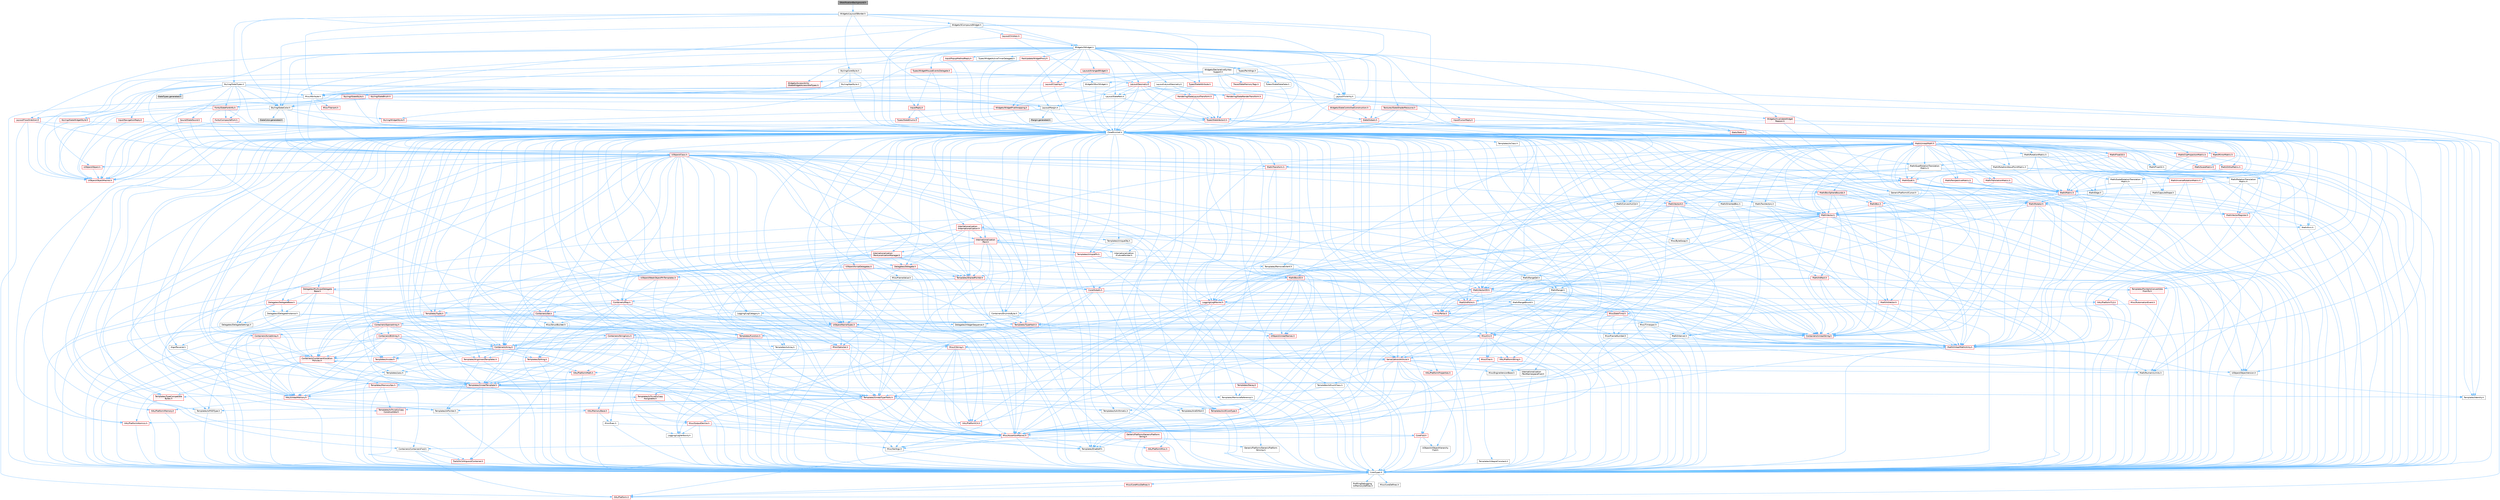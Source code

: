 digraph "SNotificationBackground.h"
{
 // INTERACTIVE_SVG=YES
 // LATEX_PDF_SIZE
  bgcolor="transparent";
  edge [fontname=Helvetica,fontsize=10,labelfontname=Helvetica,labelfontsize=10];
  node [fontname=Helvetica,fontsize=10,shape=box,height=0.2,width=0.4];
  Node1 [id="Node000001",label="SNotificationBackground.h",height=0.2,width=0.4,color="gray40", fillcolor="grey60", style="filled", fontcolor="black",tooltip=" "];
  Node1 -> Node2 [id="edge1_Node000001_Node000002",color="steelblue1",style="solid",tooltip=" "];
  Node2 [id="Node000002",label="Widgets/Layout/SBorder.h",height=0.2,width=0.4,color="grey40", fillcolor="white", style="filled",URL="$d2/d10/SBorder_8h.html",tooltip=" "];
  Node2 -> Node3 [id="edge2_Node000002_Node000003",color="steelblue1",style="solid",tooltip=" "];
  Node3 [id="Node000003",label="CoreMinimal.h",height=0.2,width=0.4,color="grey40", fillcolor="white", style="filled",URL="$d7/d67/CoreMinimal_8h.html",tooltip=" "];
  Node3 -> Node4 [id="edge3_Node000003_Node000004",color="steelblue1",style="solid",tooltip=" "];
  Node4 [id="Node000004",label="CoreTypes.h",height=0.2,width=0.4,color="grey40", fillcolor="white", style="filled",URL="$dc/dec/CoreTypes_8h.html",tooltip=" "];
  Node4 -> Node5 [id="edge4_Node000004_Node000005",color="steelblue1",style="solid",tooltip=" "];
  Node5 [id="Node000005",label="HAL/Platform.h",height=0.2,width=0.4,color="red", fillcolor="#FFF0F0", style="filled",URL="$d9/dd0/Platform_8h.html",tooltip=" "];
  Node4 -> Node15 [id="edge5_Node000004_Node000015",color="steelblue1",style="solid",tooltip=" "];
  Node15 [id="Node000015",label="ProfilingDebugging\l/UMemoryDefines.h",height=0.2,width=0.4,color="grey40", fillcolor="white", style="filled",URL="$d2/da2/UMemoryDefines_8h.html",tooltip=" "];
  Node4 -> Node16 [id="edge6_Node000004_Node000016",color="steelblue1",style="solid",tooltip=" "];
  Node16 [id="Node000016",label="Misc/CoreMiscDefines.h",height=0.2,width=0.4,color="red", fillcolor="#FFF0F0", style="filled",URL="$da/d38/CoreMiscDefines_8h.html",tooltip=" "];
  Node16 -> Node5 [id="edge7_Node000016_Node000005",color="steelblue1",style="solid",tooltip=" "];
  Node4 -> Node17 [id="edge8_Node000004_Node000017",color="steelblue1",style="solid",tooltip=" "];
  Node17 [id="Node000017",label="Misc/CoreDefines.h",height=0.2,width=0.4,color="grey40", fillcolor="white", style="filled",URL="$d3/dd2/CoreDefines_8h.html",tooltip=" "];
  Node3 -> Node18 [id="edge9_Node000003_Node000018",color="steelblue1",style="solid",tooltip=" "];
  Node18 [id="Node000018",label="CoreFwd.h",height=0.2,width=0.4,color="red", fillcolor="#FFF0F0", style="filled",URL="$d1/d1e/CoreFwd_8h.html",tooltip=" "];
  Node18 -> Node4 [id="edge10_Node000018_Node000004",color="steelblue1",style="solid",tooltip=" "];
  Node18 -> Node19 [id="edge11_Node000018_Node000019",color="steelblue1",style="solid",tooltip=" "];
  Node19 [id="Node000019",label="Containers/ContainersFwd.h",height=0.2,width=0.4,color="grey40", fillcolor="white", style="filled",URL="$d4/d0a/ContainersFwd_8h.html",tooltip=" "];
  Node19 -> Node5 [id="edge12_Node000019_Node000005",color="steelblue1",style="solid",tooltip=" "];
  Node19 -> Node4 [id="edge13_Node000019_Node000004",color="steelblue1",style="solid",tooltip=" "];
  Node19 -> Node20 [id="edge14_Node000019_Node000020",color="steelblue1",style="solid",tooltip=" "];
  Node20 [id="Node000020",label="Traits/IsContiguousContainer.h",height=0.2,width=0.4,color="red", fillcolor="#FFF0F0", style="filled",URL="$d5/d3c/IsContiguousContainer_8h.html",tooltip=" "];
  Node20 -> Node4 [id="edge15_Node000020_Node000004",color="steelblue1",style="solid",tooltip=" "];
  Node18 -> Node24 [id="edge16_Node000018_Node000024",color="steelblue1",style="solid",tooltip=" "];
  Node24 [id="Node000024",label="UObject/UObjectHierarchy\lFwd.h",height=0.2,width=0.4,color="grey40", fillcolor="white", style="filled",URL="$d3/d13/UObjectHierarchyFwd_8h.html",tooltip=" "];
  Node3 -> Node24 [id="edge17_Node000003_Node000024",color="steelblue1",style="solid",tooltip=" "];
  Node3 -> Node19 [id="edge18_Node000003_Node000019",color="steelblue1",style="solid",tooltip=" "];
  Node3 -> Node25 [id="edge19_Node000003_Node000025",color="steelblue1",style="solid",tooltip=" "];
  Node25 [id="Node000025",label="Misc/VarArgs.h",height=0.2,width=0.4,color="grey40", fillcolor="white", style="filled",URL="$d5/d6f/VarArgs_8h.html",tooltip=" "];
  Node25 -> Node4 [id="edge20_Node000025_Node000004",color="steelblue1",style="solid",tooltip=" "];
  Node3 -> Node26 [id="edge21_Node000003_Node000026",color="steelblue1",style="solid",tooltip=" "];
  Node26 [id="Node000026",label="Logging/LogVerbosity.h",height=0.2,width=0.4,color="grey40", fillcolor="white", style="filled",URL="$d2/d8f/LogVerbosity_8h.html",tooltip=" "];
  Node26 -> Node4 [id="edge22_Node000026_Node000004",color="steelblue1",style="solid",tooltip=" "];
  Node3 -> Node27 [id="edge23_Node000003_Node000027",color="steelblue1",style="solid",tooltip=" "];
  Node27 [id="Node000027",label="Misc/OutputDevice.h",height=0.2,width=0.4,color="red", fillcolor="#FFF0F0", style="filled",URL="$d7/d32/OutputDevice_8h.html",tooltip=" "];
  Node27 -> Node18 [id="edge24_Node000027_Node000018",color="steelblue1",style="solid",tooltip=" "];
  Node27 -> Node4 [id="edge25_Node000027_Node000004",color="steelblue1",style="solid",tooltip=" "];
  Node27 -> Node26 [id="edge26_Node000027_Node000026",color="steelblue1",style="solid",tooltip=" "];
  Node27 -> Node25 [id="edge27_Node000027_Node000025",color="steelblue1",style="solid",tooltip=" "];
  Node3 -> Node33 [id="edge28_Node000003_Node000033",color="steelblue1",style="solid",tooltip=" "];
  Node33 [id="Node000033",label="HAL/PlatformCrt.h",height=0.2,width=0.4,color="red", fillcolor="#FFF0F0", style="filled",URL="$d8/d75/PlatformCrt_8h.html",tooltip=" "];
  Node3 -> Node43 [id="edge29_Node000003_Node000043",color="steelblue1",style="solid",tooltip=" "];
  Node43 [id="Node000043",label="HAL/PlatformMisc.h",height=0.2,width=0.4,color="red", fillcolor="#FFF0F0", style="filled",URL="$d0/df5/PlatformMisc_8h.html",tooltip=" "];
  Node43 -> Node4 [id="edge30_Node000043_Node000004",color="steelblue1",style="solid",tooltip=" "];
  Node3 -> Node62 [id="edge31_Node000003_Node000062",color="steelblue1",style="solid",tooltip=" "];
  Node62 [id="Node000062",label="Misc/AssertionMacros.h",height=0.2,width=0.4,color="red", fillcolor="#FFF0F0", style="filled",URL="$d0/dfa/AssertionMacros_8h.html",tooltip=" "];
  Node62 -> Node4 [id="edge32_Node000062_Node000004",color="steelblue1",style="solid",tooltip=" "];
  Node62 -> Node5 [id="edge33_Node000062_Node000005",color="steelblue1",style="solid",tooltip=" "];
  Node62 -> Node43 [id="edge34_Node000062_Node000043",color="steelblue1",style="solid",tooltip=" "];
  Node62 -> Node63 [id="edge35_Node000062_Node000063",color="steelblue1",style="solid",tooltip=" "];
  Node63 [id="Node000063",label="Templates/EnableIf.h",height=0.2,width=0.4,color="grey40", fillcolor="white", style="filled",URL="$d7/d60/EnableIf_8h.html",tooltip=" "];
  Node63 -> Node4 [id="edge36_Node000063_Node000004",color="steelblue1",style="solid",tooltip=" "];
  Node62 -> Node25 [id="edge37_Node000062_Node000025",color="steelblue1",style="solid",tooltip=" "];
  Node3 -> Node71 [id="edge38_Node000003_Node000071",color="steelblue1",style="solid",tooltip=" "];
  Node71 [id="Node000071",label="Templates/IsPointer.h",height=0.2,width=0.4,color="grey40", fillcolor="white", style="filled",URL="$d7/d05/IsPointer_8h.html",tooltip=" "];
  Node71 -> Node4 [id="edge39_Node000071_Node000004",color="steelblue1",style="solid",tooltip=" "];
  Node3 -> Node72 [id="edge40_Node000003_Node000072",color="steelblue1",style="solid",tooltip=" "];
  Node72 [id="Node000072",label="HAL/PlatformMemory.h",height=0.2,width=0.4,color="red", fillcolor="#FFF0F0", style="filled",URL="$de/d68/PlatformMemory_8h.html",tooltip=" "];
  Node72 -> Node4 [id="edge41_Node000072_Node000004",color="steelblue1",style="solid",tooltip=" "];
  Node3 -> Node55 [id="edge42_Node000003_Node000055",color="steelblue1",style="solid",tooltip=" "];
  Node55 [id="Node000055",label="HAL/PlatformAtomics.h",height=0.2,width=0.4,color="red", fillcolor="#FFF0F0", style="filled",URL="$d3/d36/PlatformAtomics_8h.html",tooltip=" "];
  Node55 -> Node4 [id="edge43_Node000055_Node000004",color="steelblue1",style="solid",tooltip=" "];
  Node3 -> Node77 [id="edge44_Node000003_Node000077",color="steelblue1",style="solid",tooltip=" "];
  Node77 [id="Node000077",label="Misc/Exec.h",height=0.2,width=0.4,color="grey40", fillcolor="white", style="filled",URL="$de/ddb/Exec_8h.html",tooltip=" "];
  Node77 -> Node4 [id="edge45_Node000077_Node000004",color="steelblue1",style="solid",tooltip=" "];
  Node77 -> Node62 [id="edge46_Node000077_Node000062",color="steelblue1",style="solid",tooltip=" "];
  Node3 -> Node78 [id="edge47_Node000003_Node000078",color="steelblue1",style="solid",tooltip=" "];
  Node78 [id="Node000078",label="HAL/MemoryBase.h",height=0.2,width=0.4,color="red", fillcolor="#FFF0F0", style="filled",URL="$d6/d9f/MemoryBase_8h.html",tooltip=" "];
  Node78 -> Node4 [id="edge48_Node000078_Node000004",color="steelblue1",style="solid",tooltip=" "];
  Node78 -> Node55 [id="edge49_Node000078_Node000055",color="steelblue1",style="solid",tooltip=" "];
  Node78 -> Node33 [id="edge50_Node000078_Node000033",color="steelblue1",style="solid",tooltip=" "];
  Node78 -> Node77 [id="edge51_Node000078_Node000077",color="steelblue1",style="solid",tooltip=" "];
  Node78 -> Node27 [id="edge52_Node000078_Node000027",color="steelblue1",style="solid",tooltip=" "];
  Node3 -> Node88 [id="edge53_Node000003_Node000088",color="steelblue1",style="solid",tooltip=" "];
  Node88 [id="Node000088",label="HAL/UnrealMemory.h",height=0.2,width=0.4,color="red", fillcolor="#FFF0F0", style="filled",URL="$d9/d96/UnrealMemory_8h.html",tooltip=" "];
  Node88 -> Node4 [id="edge54_Node000088_Node000004",color="steelblue1",style="solid",tooltip=" "];
  Node88 -> Node78 [id="edge55_Node000088_Node000078",color="steelblue1",style="solid",tooltip=" "];
  Node88 -> Node72 [id="edge56_Node000088_Node000072",color="steelblue1",style="solid",tooltip=" "];
  Node88 -> Node71 [id="edge57_Node000088_Node000071",color="steelblue1",style="solid",tooltip=" "];
  Node3 -> Node90 [id="edge58_Node000003_Node000090",color="steelblue1",style="solid",tooltip=" "];
  Node90 [id="Node000090",label="Templates/IsArithmetic.h",height=0.2,width=0.4,color="grey40", fillcolor="white", style="filled",URL="$d2/d5d/IsArithmetic_8h.html",tooltip=" "];
  Node90 -> Node4 [id="edge59_Node000090_Node000004",color="steelblue1",style="solid",tooltip=" "];
  Node3 -> Node84 [id="edge60_Node000003_Node000084",color="steelblue1",style="solid",tooltip=" "];
  Node84 [id="Node000084",label="Templates/AndOrNot.h",height=0.2,width=0.4,color="grey40", fillcolor="white", style="filled",URL="$db/d0a/AndOrNot_8h.html",tooltip=" "];
  Node84 -> Node4 [id="edge61_Node000084_Node000004",color="steelblue1",style="solid",tooltip=" "];
  Node3 -> Node91 [id="edge62_Node000003_Node000091",color="steelblue1",style="solid",tooltip=" "];
  Node91 [id="Node000091",label="Templates/IsPODType.h",height=0.2,width=0.4,color="grey40", fillcolor="white", style="filled",URL="$d7/db1/IsPODType_8h.html",tooltip=" "];
  Node91 -> Node4 [id="edge63_Node000091_Node000004",color="steelblue1",style="solid",tooltip=" "];
  Node3 -> Node92 [id="edge64_Node000003_Node000092",color="steelblue1",style="solid",tooltip=" "];
  Node92 [id="Node000092",label="Templates/IsUECoreType.h",height=0.2,width=0.4,color="red", fillcolor="#FFF0F0", style="filled",URL="$d1/db8/IsUECoreType_8h.html",tooltip=" "];
  Node92 -> Node4 [id="edge65_Node000092_Node000004",color="steelblue1",style="solid",tooltip=" "];
  Node3 -> Node85 [id="edge66_Node000003_Node000085",color="steelblue1",style="solid",tooltip=" "];
  Node85 [id="Node000085",label="Templates/IsTriviallyCopy\lConstructible.h",height=0.2,width=0.4,color="red", fillcolor="#FFF0F0", style="filled",URL="$d3/d78/IsTriviallyCopyConstructible_8h.html",tooltip=" "];
  Node85 -> Node4 [id="edge67_Node000085_Node000004",color="steelblue1",style="solid",tooltip=" "];
  Node3 -> Node93 [id="edge68_Node000003_Node000093",color="steelblue1",style="solid",tooltip=" "];
  Node93 [id="Node000093",label="Templates/UnrealTypeTraits.h",height=0.2,width=0.4,color="red", fillcolor="#FFF0F0", style="filled",URL="$d2/d2d/UnrealTypeTraits_8h.html",tooltip=" "];
  Node93 -> Node4 [id="edge69_Node000093_Node000004",color="steelblue1",style="solid",tooltip=" "];
  Node93 -> Node71 [id="edge70_Node000093_Node000071",color="steelblue1",style="solid",tooltip=" "];
  Node93 -> Node62 [id="edge71_Node000093_Node000062",color="steelblue1",style="solid",tooltip=" "];
  Node93 -> Node84 [id="edge72_Node000093_Node000084",color="steelblue1",style="solid",tooltip=" "];
  Node93 -> Node63 [id="edge73_Node000093_Node000063",color="steelblue1",style="solid",tooltip=" "];
  Node93 -> Node90 [id="edge74_Node000093_Node000090",color="steelblue1",style="solid",tooltip=" "];
  Node93 -> Node91 [id="edge75_Node000093_Node000091",color="steelblue1",style="solid",tooltip=" "];
  Node93 -> Node92 [id="edge76_Node000093_Node000092",color="steelblue1",style="solid",tooltip=" "];
  Node93 -> Node85 [id="edge77_Node000093_Node000085",color="steelblue1",style="solid",tooltip=" "];
  Node3 -> Node63 [id="edge78_Node000003_Node000063",color="steelblue1",style="solid",tooltip=" "];
  Node3 -> Node95 [id="edge79_Node000003_Node000095",color="steelblue1",style="solid",tooltip=" "];
  Node95 [id="Node000095",label="Templates/RemoveReference.h",height=0.2,width=0.4,color="grey40", fillcolor="white", style="filled",URL="$da/dbe/RemoveReference_8h.html",tooltip=" "];
  Node95 -> Node4 [id="edge80_Node000095_Node000004",color="steelblue1",style="solid",tooltip=" "];
  Node3 -> Node96 [id="edge81_Node000003_Node000096",color="steelblue1",style="solid",tooltip=" "];
  Node96 [id="Node000096",label="Templates/IntegralConstant.h",height=0.2,width=0.4,color="grey40", fillcolor="white", style="filled",URL="$db/d1b/IntegralConstant_8h.html",tooltip=" "];
  Node96 -> Node4 [id="edge82_Node000096_Node000004",color="steelblue1",style="solid",tooltip=" "];
  Node3 -> Node97 [id="edge83_Node000003_Node000097",color="steelblue1",style="solid",tooltip=" "];
  Node97 [id="Node000097",label="Templates/IsClass.h",height=0.2,width=0.4,color="grey40", fillcolor="white", style="filled",URL="$db/dcb/IsClass_8h.html",tooltip=" "];
  Node97 -> Node4 [id="edge84_Node000097_Node000004",color="steelblue1",style="solid",tooltip=" "];
  Node3 -> Node98 [id="edge85_Node000003_Node000098",color="steelblue1",style="solid",tooltip=" "];
  Node98 [id="Node000098",label="Templates/TypeCompatible\lBytes.h",height=0.2,width=0.4,color="red", fillcolor="#FFF0F0", style="filled",URL="$df/d0a/TypeCompatibleBytes_8h.html",tooltip=" "];
  Node98 -> Node4 [id="edge86_Node000098_Node000004",color="steelblue1",style="solid",tooltip=" "];
  Node3 -> Node20 [id="edge87_Node000003_Node000020",color="steelblue1",style="solid",tooltip=" "];
  Node3 -> Node99 [id="edge88_Node000003_Node000099",color="steelblue1",style="solid",tooltip=" "];
  Node99 [id="Node000099",label="Templates/UnrealTemplate.h",height=0.2,width=0.4,color="red", fillcolor="#FFF0F0", style="filled",URL="$d4/d24/UnrealTemplate_8h.html",tooltip=" "];
  Node99 -> Node4 [id="edge89_Node000099_Node000004",color="steelblue1",style="solid",tooltip=" "];
  Node99 -> Node71 [id="edge90_Node000099_Node000071",color="steelblue1",style="solid",tooltip=" "];
  Node99 -> Node88 [id="edge91_Node000099_Node000088",color="steelblue1",style="solid",tooltip=" "];
  Node99 -> Node93 [id="edge92_Node000099_Node000093",color="steelblue1",style="solid",tooltip=" "];
  Node99 -> Node95 [id="edge93_Node000099_Node000095",color="steelblue1",style="solid",tooltip=" "];
  Node99 -> Node98 [id="edge94_Node000099_Node000098",color="steelblue1",style="solid",tooltip=" "];
  Node99 -> Node66 [id="edge95_Node000099_Node000066",color="steelblue1",style="solid",tooltip=" "];
  Node66 [id="Node000066",label="Templates/Identity.h",height=0.2,width=0.4,color="grey40", fillcolor="white", style="filled",URL="$d0/dd5/Identity_8h.html",tooltip=" "];
  Node99 -> Node20 [id="edge96_Node000099_Node000020",color="steelblue1",style="solid",tooltip=" "];
  Node3 -> Node48 [id="edge97_Node000003_Node000048",color="steelblue1",style="solid",tooltip=" "];
  Node48 [id="Node000048",label="Math/NumericLimits.h",height=0.2,width=0.4,color="grey40", fillcolor="white", style="filled",URL="$df/d1b/NumericLimits_8h.html",tooltip=" "];
  Node48 -> Node4 [id="edge98_Node000048_Node000004",color="steelblue1",style="solid",tooltip=" "];
  Node3 -> Node103 [id="edge99_Node000003_Node000103",color="steelblue1",style="solid",tooltip=" "];
  Node103 [id="Node000103",label="HAL/PlatformMath.h",height=0.2,width=0.4,color="red", fillcolor="#FFF0F0", style="filled",URL="$dc/d53/PlatformMath_8h.html",tooltip=" "];
  Node103 -> Node4 [id="edge100_Node000103_Node000004",color="steelblue1",style="solid",tooltip=" "];
  Node3 -> Node86 [id="edge101_Node000003_Node000086",color="steelblue1",style="solid",tooltip=" "];
  Node86 [id="Node000086",label="Templates/IsTriviallyCopy\lAssignable.h",height=0.2,width=0.4,color="red", fillcolor="#FFF0F0", style="filled",URL="$d2/df2/IsTriviallyCopyAssignable_8h.html",tooltip=" "];
  Node86 -> Node4 [id="edge102_Node000086_Node000004",color="steelblue1",style="solid",tooltip=" "];
  Node3 -> Node111 [id="edge103_Node000003_Node000111",color="steelblue1",style="solid",tooltip=" "];
  Node111 [id="Node000111",label="Templates/MemoryOps.h",height=0.2,width=0.4,color="red", fillcolor="#FFF0F0", style="filled",URL="$db/dea/MemoryOps_8h.html",tooltip=" "];
  Node111 -> Node4 [id="edge104_Node000111_Node000004",color="steelblue1",style="solid",tooltip=" "];
  Node111 -> Node88 [id="edge105_Node000111_Node000088",color="steelblue1",style="solid",tooltip=" "];
  Node111 -> Node86 [id="edge106_Node000111_Node000086",color="steelblue1",style="solid",tooltip=" "];
  Node111 -> Node85 [id="edge107_Node000111_Node000085",color="steelblue1",style="solid",tooltip=" "];
  Node111 -> Node93 [id="edge108_Node000111_Node000093",color="steelblue1",style="solid",tooltip=" "];
  Node3 -> Node112 [id="edge109_Node000003_Node000112",color="steelblue1",style="solid",tooltip=" "];
  Node112 [id="Node000112",label="Containers/ContainerAllocation\lPolicies.h",height=0.2,width=0.4,color="red", fillcolor="#FFF0F0", style="filled",URL="$d7/dff/ContainerAllocationPolicies_8h.html",tooltip=" "];
  Node112 -> Node4 [id="edge110_Node000112_Node000004",color="steelblue1",style="solid",tooltip=" "];
  Node112 -> Node112 [id="edge111_Node000112_Node000112",color="steelblue1",style="solid",tooltip=" "];
  Node112 -> Node103 [id="edge112_Node000112_Node000103",color="steelblue1",style="solid",tooltip=" "];
  Node112 -> Node88 [id="edge113_Node000112_Node000088",color="steelblue1",style="solid",tooltip=" "];
  Node112 -> Node48 [id="edge114_Node000112_Node000048",color="steelblue1",style="solid",tooltip=" "];
  Node112 -> Node62 [id="edge115_Node000112_Node000062",color="steelblue1",style="solid",tooltip=" "];
  Node112 -> Node111 [id="edge116_Node000112_Node000111",color="steelblue1",style="solid",tooltip=" "];
  Node112 -> Node98 [id="edge117_Node000112_Node000098",color="steelblue1",style="solid",tooltip=" "];
  Node3 -> Node115 [id="edge118_Node000003_Node000115",color="steelblue1",style="solid",tooltip=" "];
  Node115 [id="Node000115",label="Templates/IsEnumClass.h",height=0.2,width=0.4,color="grey40", fillcolor="white", style="filled",URL="$d7/d15/IsEnumClass_8h.html",tooltip=" "];
  Node115 -> Node4 [id="edge119_Node000115_Node000004",color="steelblue1",style="solid",tooltip=" "];
  Node115 -> Node84 [id="edge120_Node000115_Node000084",color="steelblue1",style="solid",tooltip=" "];
  Node3 -> Node116 [id="edge121_Node000003_Node000116",color="steelblue1",style="solid",tooltip=" "];
  Node116 [id="Node000116",label="HAL/PlatformProperties.h",height=0.2,width=0.4,color="red", fillcolor="#FFF0F0", style="filled",URL="$d9/db0/PlatformProperties_8h.html",tooltip=" "];
  Node116 -> Node4 [id="edge122_Node000116_Node000004",color="steelblue1",style="solid",tooltip=" "];
  Node3 -> Node119 [id="edge123_Node000003_Node000119",color="steelblue1",style="solid",tooltip=" "];
  Node119 [id="Node000119",label="Misc/EngineVersionBase.h",height=0.2,width=0.4,color="grey40", fillcolor="white", style="filled",URL="$d5/d2b/EngineVersionBase_8h.html",tooltip=" "];
  Node119 -> Node4 [id="edge124_Node000119_Node000004",color="steelblue1",style="solid",tooltip=" "];
  Node3 -> Node120 [id="edge125_Node000003_Node000120",color="steelblue1",style="solid",tooltip=" "];
  Node120 [id="Node000120",label="Internationalization\l/TextNamespaceFwd.h",height=0.2,width=0.4,color="grey40", fillcolor="white", style="filled",URL="$d8/d97/TextNamespaceFwd_8h.html",tooltip=" "];
  Node120 -> Node4 [id="edge126_Node000120_Node000004",color="steelblue1",style="solid",tooltip=" "];
  Node3 -> Node121 [id="edge127_Node000003_Node000121",color="steelblue1",style="solid",tooltip=" "];
  Node121 [id="Node000121",label="Serialization/Archive.h",height=0.2,width=0.4,color="red", fillcolor="#FFF0F0", style="filled",URL="$d7/d3b/Archive_8h.html",tooltip=" "];
  Node121 -> Node18 [id="edge128_Node000121_Node000018",color="steelblue1",style="solid",tooltip=" "];
  Node121 -> Node4 [id="edge129_Node000121_Node000004",color="steelblue1",style="solid",tooltip=" "];
  Node121 -> Node116 [id="edge130_Node000121_Node000116",color="steelblue1",style="solid",tooltip=" "];
  Node121 -> Node120 [id="edge131_Node000121_Node000120",color="steelblue1",style="solid",tooltip=" "];
  Node121 -> Node62 [id="edge132_Node000121_Node000062",color="steelblue1",style="solid",tooltip=" "];
  Node121 -> Node119 [id="edge133_Node000121_Node000119",color="steelblue1",style="solid",tooltip=" "];
  Node121 -> Node25 [id="edge134_Node000121_Node000025",color="steelblue1",style="solid",tooltip=" "];
  Node121 -> Node63 [id="edge135_Node000121_Node000063",color="steelblue1",style="solid",tooltip=" "];
  Node121 -> Node115 [id="edge136_Node000121_Node000115",color="steelblue1",style="solid",tooltip=" "];
  Node121 -> Node99 [id="edge137_Node000121_Node000099",color="steelblue1",style="solid",tooltip=" "];
  Node121 -> Node124 [id="edge138_Node000121_Node000124",color="steelblue1",style="solid",tooltip=" "];
  Node124 [id="Node000124",label="UObject/ObjectVersion.h",height=0.2,width=0.4,color="grey40", fillcolor="white", style="filled",URL="$da/d63/ObjectVersion_8h.html",tooltip=" "];
  Node124 -> Node4 [id="edge139_Node000124_Node000004",color="steelblue1",style="solid",tooltip=" "];
  Node3 -> Node125 [id="edge140_Node000003_Node000125",color="steelblue1",style="solid",tooltip=" "];
  Node125 [id="Node000125",label="Templates/Less.h",height=0.2,width=0.4,color="grey40", fillcolor="white", style="filled",URL="$de/dc8/Less_8h.html",tooltip=" "];
  Node125 -> Node4 [id="edge141_Node000125_Node000004",color="steelblue1",style="solid",tooltip=" "];
  Node125 -> Node99 [id="edge142_Node000125_Node000099",color="steelblue1",style="solid",tooltip=" "];
  Node3 -> Node126 [id="edge143_Node000003_Node000126",color="steelblue1",style="solid",tooltip=" "];
  Node126 [id="Node000126",label="Templates/Sorting.h",height=0.2,width=0.4,color="red", fillcolor="#FFF0F0", style="filled",URL="$d3/d9e/Sorting_8h.html",tooltip=" "];
  Node126 -> Node4 [id="edge144_Node000126_Node000004",color="steelblue1",style="solid",tooltip=" "];
  Node126 -> Node103 [id="edge145_Node000126_Node000103",color="steelblue1",style="solid",tooltip=" "];
  Node126 -> Node125 [id="edge146_Node000126_Node000125",color="steelblue1",style="solid",tooltip=" "];
  Node3 -> Node137 [id="edge147_Node000003_Node000137",color="steelblue1",style="solid",tooltip=" "];
  Node137 [id="Node000137",label="Misc/Char.h",height=0.2,width=0.4,color="red", fillcolor="#FFF0F0", style="filled",URL="$d0/d58/Char_8h.html",tooltip=" "];
  Node137 -> Node4 [id="edge148_Node000137_Node000004",color="steelblue1",style="solid",tooltip=" "];
  Node3 -> Node140 [id="edge149_Node000003_Node000140",color="steelblue1",style="solid",tooltip=" "];
  Node140 [id="Node000140",label="GenericPlatform/GenericPlatform\lStricmp.h",height=0.2,width=0.4,color="grey40", fillcolor="white", style="filled",URL="$d2/d86/GenericPlatformStricmp_8h.html",tooltip=" "];
  Node140 -> Node4 [id="edge150_Node000140_Node000004",color="steelblue1",style="solid",tooltip=" "];
  Node3 -> Node141 [id="edge151_Node000003_Node000141",color="steelblue1",style="solid",tooltip=" "];
  Node141 [id="Node000141",label="GenericPlatform/GenericPlatform\lString.h",height=0.2,width=0.4,color="red", fillcolor="#FFF0F0", style="filled",URL="$dd/d20/GenericPlatformString_8h.html",tooltip=" "];
  Node141 -> Node4 [id="edge152_Node000141_Node000004",color="steelblue1",style="solid",tooltip=" "];
  Node141 -> Node140 [id="edge153_Node000141_Node000140",color="steelblue1",style="solid",tooltip=" "];
  Node141 -> Node63 [id="edge154_Node000141_Node000063",color="steelblue1",style="solid",tooltip=" "];
  Node3 -> Node74 [id="edge155_Node000003_Node000074",color="steelblue1",style="solid",tooltip=" "];
  Node74 [id="Node000074",label="HAL/PlatformString.h",height=0.2,width=0.4,color="red", fillcolor="#FFF0F0", style="filled",URL="$db/db5/PlatformString_8h.html",tooltip=" "];
  Node74 -> Node4 [id="edge156_Node000074_Node000004",color="steelblue1",style="solid",tooltip=" "];
  Node3 -> Node144 [id="edge157_Node000003_Node000144",color="steelblue1",style="solid",tooltip=" "];
  Node144 [id="Node000144",label="Misc/CString.h",height=0.2,width=0.4,color="red", fillcolor="#FFF0F0", style="filled",URL="$d2/d49/CString_8h.html",tooltip=" "];
  Node144 -> Node4 [id="edge158_Node000144_Node000004",color="steelblue1",style="solid",tooltip=" "];
  Node144 -> Node33 [id="edge159_Node000144_Node000033",color="steelblue1",style="solid",tooltip=" "];
  Node144 -> Node74 [id="edge160_Node000144_Node000074",color="steelblue1",style="solid",tooltip=" "];
  Node144 -> Node62 [id="edge161_Node000144_Node000062",color="steelblue1",style="solid",tooltip=" "];
  Node144 -> Node137 [id="edge162_Node000144_Node000137",color="steelblue1",style="solid",tooltip=" "];
  Node144 -> Node25 [id="edge163_Node000144_Node000025",color="steelblue1",style="solid",tooltip=" "];
  Node3 -> Node145 [id="edge164_Node000003_Node000145",color="steelblue1",style="solid",tooltip=" "];
  Node145 [id="Node000145",label="Misc/Crc.h",height=0.2,width=0.4,color="red", fillcolor="#FFF0F0", style="filled",URL="$d4/dd2/Crc_8h.html",tooltip=" "];
  Node145 -> Node4 [id="edge165_Node000145_Node000004",color="steelblue1",style="solid",tooltip=" "];
  Node145 -> Node74 [id="edge166_Node000145_Node000074",color="steelblue1",style="solid",tooltip=" "];
  Node145 -> Node62 [id="edge167_Node000145_Node000062",color="steelblue1",style="solid",tooltip=" "];
  Node145 -> Node144 [id="edge168_Node000145_Node000144",color="steelblue1",style="solid",tooltip=" "];
  Node145 -> Node137 [id="edge169_Node000145_Node000137",color="steelblue1",style="solid",tooltip=" "];
  Node145 -> Node93 [id="edge170_Node000145_Node000093",color="steelblue1",style="solid",tooltip=" "];
  Node3 -> Node136 [id="edge171_Node000003_Node000136",color="steelblue1",style="solid",tooltip=" "];
  Node136 [id="Node000136",label="Math/UnrealMathUtility.h",height=0.2,width=0.4,color="red", fillcolor="#FFF0F0", style="filled",URL="$db/db8/UnrealMathUtility_8h.html",tooltip=" "];
  Node136 -> Node4 [id="edge172_Node000136_Node000004",color="steelblue1",style="solid",tooltip=" "];
  Node136 -> Node62 [id="edge173_Node000136_Node000062",color="steelblue1",style="solid",tooltip=" "];
  Node136 -> Node103 [id="edge174_Node000136_Node000103",color="steelblue1",style="solid",tooltip=" "];
  Node136 -> Node66 [id="edge175_Node000136_Node000066",color="steelblue1",style="solid",tooltip=" "];
  Node3 -> Node146 [id="edge176_Node000003_Node000146",color="steelblue1",style="solid",tooltip=" "];
  Node146 [id="Node000146",label="Containers/UnrealString.h",height=0.2,width=0.4,color="red", fillcolor="#FFF0F0", style="filled",URL="$d5/dba/UnrealString_8h.html",tooltip=" "];
  Node3 -> Node150 [id="edge177_Node000003_Node000150",color="steelblue1",style="solid",tooltip=" "];
  Node150 [id="Node000150",label="Containers/Array.h",height=0.2,width=0.4,color="red", fillcolor="#FFF0F0", style="filled",URL="$df/dd0/Array_8h.html",tooltip=" "];
  Node150 -> Node4 [id="edge178_Node000150_Node000004",color="steelblue1",style="solid",tooltip=" "];
  Node150 -> Node62 [id="edge179_Node000150_Node000062",color="steelblue1",style="solid",tooltip=" "];
  Node150 -> Node88 [id="edge180_Node000150_Node000088",color="steelblue1",style="solid",tooltip=" "];
  Node150 -> Node93 [id="edge181_Node000150_Node000093",color="steelblue1",style="solid",tooltip=" "];
  Node150 -> Node99 [id="edge182_Node000150_Node000099",color="steelblue1",style="solid",tooltip=" "];
  Node150 -> Node112 [id="edge183_Node000150_Node000112",color="steelblue1",style="solid",tooltip=" "];
  Node150 -> Node121 [id="edge184_Node000150_Node000121",color="steelblue1",style="solid",tooltip=" "];
  Node150 -> Node129 [id="edge185_Node000150_Node000129",color="steelblue1",style="solid",tooltip=" "];
  Node129 [id="Node000129",label="Templates/Invoke.h",height=0.2,width=0.4,color="red", fillcolor="#FFF0F0", style="filled",URL="$d7/deb/Invoke_8h.html",tooltip=" "];
  Node129 -> Node4 [id="edge186_Node000129_Node000004",color="steelblue1",style="solid",tooltip=" "];
  Node129 -> Node99 [id="edge187_Node000129_Node000099",color="steelblue1",style="solid",tooltip=" "];
  Node150 -> Node125 [id="edge188_Node000150_Node000125",color="steelblue1",style="solid",tooltip=" "];
  Node150 -> Node126 [id="edge189_Node000150_Node000126",color="steelblue1",style="solid",tooltip=" "];
  Node150 -> Node173 [id="edge190_Node000150_Node000173",color="steelblue1",style="solid",tooltip=" "];
  Node173 [id="Node000173",label="Templates/AlignmentTemplates.h",height=0.2,width=0.4,color="red", fillcolor="#FFF0F0", style="filled",URL="$dd/d32/AlignmentTemplates_8h.html",tooltip=" "];
  Node173 -> Node4 [id="edge191_Node000173_Node000004",color="steelblue1",style="solid",tooltip=" "];
  Node173 -> Node71 [id="edge192_Node000173_Node000071",color="steelblue1",style="solid",tooltip=" "];
  Node3 -> Node174 [id="edge193_Node000003_Node000174",color="steelblue1",style="solid",tooltip=" "];
  Node174 [id="Node000174",label="Misc/FrameNumber.h",height=0.2,width=0.4,color="grey40", fillcolor="white", style="filled",URL="$dd/dbd/FrameNumber_8h.html",tooltip=" "];
  Node174 -> Node4 [id="edge194_Node000174_Node000004",color="steelblue1",style="solid",tooltip=" "];
  Node174 -> Node48 [id="edge195_Node000174_Node000048",color="steelblue1",style="solid",tooltip=" "];
  Node174 -> Node136 [id="edge196_Node000174_Node000136",color="steelblue1",style="solid",tooltip=" "];
  Node174 -> Node63 [id="edge197_Node000174_Node000063",color="steelblue1",style="solid",tooltip=" "];
  Node174 -> Node93 [id="edge198_Node000174_Node000093",color="steelblue1",style="solid",tooltip=" "];
  Node3 -> Node175 [id="edge199_Node000003_Node000175",color="steelblue1",style="solid",tooltip=" "];
  Node175 [id="Node000175",label="Misc/Timespan.h",height=0.2,width=0.4,color="grey40", fillcolor="white", style="filled",URL="$da/dd9/Timespan_8h.html",tooltip=" "];
  Node175 -> Node4 [id="edge200_Node000175_Node000004",color="steelblue1",style="solid",tooltip=" "];
  Node175 -> Node176 [id="edge201_Node000175_Node000176",color="steelblue1",style="solid",tooltip=" "];
  Node176 [id="Node000176",label="Math/Interval.h",height=0.2,width=0.4,color="grey40", fillcolor="white", style="filled",URL="$d1/d55/Interval_8h.html",tooltip=" "];
  Node176 -> Node4 [id="edge202_Node000176_Node000004",color="steelblue1",style="solid",tooltip=" "];
  Node176 -> Node90 [id="edge203_Node000176_Node000090",color="steelblue1",style="solid",tooltip=" "];
  Node176 -> Node93 [id="edge204_Node000176_Node000093",color="steelblue1",style="solid",tooltip=" "];
  Node176 -> Node48 [id="edge205_Node000176_Node000048",color="steelblue1",style="solid",tooltip=" "];
  Node176 -> Node136 [id="edge206_Node000176_Node000136",color="steelblue1",style="solid",tooltip=" "];
  Node175 -> Node136 [id="edge207_Node000175_Node000136",color="steelblue1",style="solid",tooltip=" "];
  Node175 -> Node62 [id="edge208_Node000175_Node000062",color="steelblue1",style="solid",tooltip=" "];
  Node3 -> Node177 [id="edge209_Node000003_Node000177",color="steelblue1",style="solid",tooltip=" "];
  Node177 [id="Node000177",label="Containers/StringConv.h",height=0.2,width=0.4,color="red", fillcolor="#FFF0F0", style="filled",URL="$d3/ddf/StringConv_8h.html",tooltip=" "];
  Node177 -> Node4 [id="edge210_Node000177_Node000004",color="steelblue1",style="solid",tooltip=" "];
  Node177 -> Node62 [id="edge211_Node000177_Node000062",color="steelblue1",style="solid",tooltip=" "];
  Node177 -> Node112 [id="edge212_Node000177_Node000112",color="steelblue1",style="solid",tooltip=" "];
  Node177 -> Node150 [id="edge213_Node000177_Node000150",color="steelblue1",style="solid",tooltip=" "];
  Node177 -> Node144 [id="edge214_Node000177_Node000144",color="steelblue1",style="solid",tooltip=" "];
  Node177 -> Node178 [id="edge215_Node000177_Node000178",color="steelblue1",style="solid",tooltip=" "];
  Node178 [id="Node000178",label="Templates/IsArray.h",height=0.2,width=0.4,color="grey40", fillcolor="white", style="filled",URL="$d8/d8d/IsArray_8h.html",tooltip=" "];
  Node178 -> Node4 [id="edge216_Node000178_Node000004",color="steelblue1",style="solid",tooltip=" "];
  Node177 -> Node99 [id="edge217_Node000177_Node000099",color="steelblue1",style="solid",tooltip=" "];
  Node177 -> Node93 [id="edge218_Node000177_Node000093",color="steelblue1",style="solid",tooltip=" "];
  Node177 -> Node20 [id="edge219_Node000177_Node000020",color="steelblue1",style="solid",tooltip=" "];
  Node3 -> Node179 [id="edge220_Node000003_Node000179",color="steelblue1",style="solid",tooltip=" "];
  Node179 [id="Node000179",label="UObject/UnrealNames.h",height=0.2,width=0.4,color="red", fillcolor="#FFF0F0", style="filled",URL="$d8/db1/UnrealNames_8h.html",tooltip=" "];
  Node179 -> Node4 [id="edge221_Node000179_Node000004",color="steelblue1",style="solid",tooltip=" "];
  Node3 -> Node181 [id="edge222_Node000003_Node000181",color="steelblue1",style="solid",tooltip=" "];
  Node181 [id="Node000181",label="UObject/NameTypes.h",height=0.2,width=0.4,color="red", fillcolor="#FFF0F0", style="filled",URL="$d6/d35/NameTypes_8h.html",tooltip=" "];
  Node181 -> Node4 [id="edge223_Node000181_Node000004",color="steelblue1",style="solid",tooltip=" "];
  Node181 -> Node62 [id="edge224_Node000181_Node000062",color="steelblue1",style="solid",tooltip=" "];
  Node181 -> Node88 [id="edge225_Node000181_Node000088",color="steelblue1",style="solid",tooltip=" "];
  Node181 -> Node93 [id="edge226_Node000181_Node000093",color="steelblue1",style="solid",tooltip=" "];
  Node181 -> Node99 [id="edge227_Node000181_Node000099",color="steelblue1",style="solid",tooltip=" "];
  Node181 -> Node146 [id="edge228_Node000181_Node000146",color="steelblue1",style="solid",tooltip=" "];
  Node181 -> Node177 [id="edge229_Node000181_Node000177",color="steelblue1",style="solid",tooltip=" "];
  Node181 -> Node179 [id="edge230_Node000181_Node000179",color="steelblue1",style="solid",tooltip=" "];
  Node3 -> Node189 [id="edge231_Node000003_Node000189",color="steelblue1",style="solid",tooltip=" "];
  Node189 [id="Node000189",label="Misc/Parse.h",height=0.2,width=0.4,color="red", fillcolor="#FFF0F0", style="filled",URL="$dc/d71/Parse_8h.html",tooltip=" "];
  Node189 -> Node146 [id="edge232_Node000189_Node000146",color="steelblue1",style="solid",tooltip=" "];
  Node189 -> Node4 [id="edge233_Node000189_Node000004",color="steelblue1",style="solid",tooltip=" "];
  Node189 -> Node33 [id="edge234_Node000189_Node000033",color="steelblue1",style="solid",tooltip=" "];
  Node189 -> Node190 [id="edge235_Node000189_Node000190",color="steelblue1",style="solid",tooltip=" "];
  Node190 [id="Node000190",label="Templates/Function.h",height=0.2,width=0.4,color="red", fillcolor="#FFF0F0", style="filled",URL="$df/df5/Function_8h.html",tooltip=" "];
  Node190 -> Node4 [id="edge236_Node000190_Node000004",color="steelblue1",style="solid",tooltip=" "];
  Node190 -> Node62 [id="edge237_Node000190_Node000062",color="steelblue1",style="solid",tooltip=" "];
  Node190 -> Node88 [id="edge238_Node000190_Node000088",color="steelblue1",style="solid",tooltip=" "];
  Node190 -> Node93 [id="edge239_Node000190_Node000093",color="steelblue1",style="solid",tooltip=" "];
  Node190 -> Node129 [id="edge240_Node000190_Node000129",color="steelblue1",style="solid",tooltip=" "];
  Node190 -> Node99 [id="edge241_Node000190_Node000099",color="steelblue1",style="solid",tooltip=" "];
  Node190 -> Node136 [id="edge242_Node000190_Node000136",color="steelblue1",style="solid",tooltip=" "];
  Node3 -> Node173 [id="edge243_Node000003_Node000173",color="steelblue1",style="solid",tooltip=" "];
  Node3 -> Node192 [id="edge244_Node000003_Node000192",color="steelblue1",style="solid",tooltip=" "];
  Node192 [id="Node000192",label="Misc/StructBuilder.h",height=0.2,width=0.4,color="grey40", fillcolor="white", style="filled",URL="$d9/db3/StructBuilder_8h.html",tooltip=" "];
  Node192 -> Node4 [id="edge245_Node000192_Node000004",color="steelblue1",style="solid",tooltip=" "];
  Node192 -> Node136 [id="edge246_Node000192_Node000136",color="steelblue1",style="solid",tooltip=" "];
  Node192 -> Node173 [id="edge247_Node000192_Node000173",color="steelblue1",style="solid",tooltip=" "];
  Node3 -> Node105 [id="edge248_Node000003_Node000105",color="steelblue1",style="solid",tooltip=" "];
  Node105 [id="Node000105",label="Templates/Decay.h",height=0.2,width=0.4,color="red", fillcolor="#FFF0F0", style="filled",URL="$dd/d0f/Decay_8h.html",tooltip=" "];
  Node105 -> Node4 [id="edge249_Node000105_Node000004",color="steelblue1",style="solid",tooltip=" "];
  Node105 -> Node95 [id="edge250_Node000105_Node000095",color="steelblue1",style="solid",tooltip=" "];
  Node3 -> Node193 [id="edge251_Node000003_Node000193",color="steelblue1",style="solid",tooltip=" "];
  Node193 [id="Node000193",label="Templates/PointerIsConvertible\lFromTo.h",height=0.2,width=0.4,color="red", fillcolor="#FFF0F0", style="filled",URL="$d6/d65/PointerIsConvertibleFromTo_8h.html",tooltip=" "];
  Node193 -> Node4 [id="edge252_Node000193_Node000004",color="steelblue1",style="solid",tooltip=" "];
  Node3 -> Node129 [id="edge253_Node000003_Node000129",color="steelblue1",style="solid",tooltip=" "];
  Node3 -> Node190 [id="edge254_Node000003_Node000190",color="steelblue1",style="solid",tooltip=" "];
  Node3 -> Node162 [id="edge255_Node000003_Node000162",color="steelblue1",style="solid",tooltip=" "];
  Node162 [id="Node000162",label="Templates/TypeHash.h",height=0.2,width=0.4,color="red", fillcolor="#FFF0F0", style="filled",URL="$d1/d62/TypeHash_8h.html",tooltip=" "];
  Node162 -> Node4 [id="edge256_Node000162_Node000004",color="steelblue1",style="solid",tooltip=" "];
  Node162 -> Node145 [id="edge257_Node000162_Node000145",color="steelblue1",style="solid",tooltip=" "];
  Node3 -> Node194 [id="edge258_Node000003_Node000194",color="steelblue1",style="solid",tooltip=" "];
  Node194 [id="Node000194",label="Containers/ScriptArray.h",height=0.2,width=0.4,color="red", fillcolor="#FFF0F0", style="filled",URL="$dc/daf/ScriptArray_8h.html",tooltip=" "];
  Node194 -> Node4 [id="edge259_Node000194_Node000004",color="steelblue1",style="solid",tooltip=" "];
  Node194 -> Node62 [id="edge260_Node000194_Node000062",color="steelblue1",style="solid",tooltip=" "];
  Node194 -> Node88 [id="edge261_Node000194_Node000088",color="steelblue1",style="solid",tooltip=" "];
  Node194 -> Node112 [id="edge262_Node000194_Node000112",color="steelblue1",style="solid",tooltip=" "];
  Node194 -> Node150 [id="edge263_Node000194_Node000150",color="steelblue1",style="solid",tooltip=" "];
  Node3 -> Node195 [id="edge264_Node000003_Node000195",color="steelblue1",style="solid",tooltip=" "];
  Node195 [id="Node000195",label="Containers/BitArray.h",height=0.2,width=0.4,color="red", fillcolor="#FFF0F0", style="filled",URL="$d1/de4/BitArray_8h.html",tooltip=" "];
  Node195 -> Node112 [id="edge265_Node000195_Node000112",color="steelblue1",style="solid",tooltip=" "];
  Node195 -> Node4 [id="edge266_Node000195_Node000004",color="steelblue1",style="solid",tooltip=" "];
  Node195 -> Node55 [id="edge267_Node000195_Node000055",color="steelblue1",style="solid",tooltip=" "];
  Node195 -> Node88 [id="edge268_Node000195_Node000088",color="steelblue1",style="solid",tooltip=" "];
  Node195 -> Node136 [id="edge269_Node000195_Node000136",color="steelblue1",style="solid",tooltip=" "];
  Node195 -> Node62 [id="edge270_Node000195_Node000062",color="steelblue1",style="solid",tooltip=" "];
  Node195 -> Node121 [id="edge271_Node000195_Node000121",color="steelblue1",style="solid",tooltip=" "];
  Node195 -> Node63 [id="edge272_Node000195_Node000063",color="steelblue1",style="solid",tooltip=" "];
  Node195 -> Node129 [id="edge273_Node000195_Node000129",color="steelblue1",style="solid",tooltip=" "];
  Node195 -> Node99 [id="edge274_Node000195_Node000099",color="steelblue1",style="solid",tooltip=" "];
  Node195 -> Node93 [id="edge275_Node000195_Node000093",color="steelblue1",style="solid",tooltip=" "];
  Node3 -> Node196 [id="edge276_Node000003_Node000196",color="steelblue1",style="solid",tooltip=" "];
  Node196 [id="Node000196",label="Containers/SparseArray.h",height=0.2,width=0.4,color="red", fillcolor="#FFF0F0", style="filled",URL="$d5/dbf/SparseArray_8h.html",tooltip=" "];
  Node196 -> Node4 [id="edge277_Node000196_Node000004",color="steelblue1",style="solid",tooltip=" "];
  Node196 -> Node62 [id="edge278_Node000196_Node000062",color="steelblue1",style="solid",tooltip=" "];
  Node196 -> Node88 [id="edge279_Node000196_Node000088",color="steelblue1",style="solid",tooltip=" "];
  Node196 -> Node93 [id="edge280_Node000196_Node000093",color="steelblue1",style="solid",tooltip=" "];
  Node196 -> Node99 [id="edge281_Node000196_Node000099",color="steelblue1",style="solid",tooltip=" "];
  Node196 -> Node112 [id="edge282_Node000196_Node000112",color="steelblue1",style="solid",tooltip=" "];
  Node196 -> Node125 [id="edge283_Node000196_Node000125",color="steelblue1",style="solid",tooltip=" "];
  Node196 -> Node150 [id="edge284_Node000196_Node000150",color="steelblue1",style="solid",tooltip=" "];
  Node196 -> Node136 [id="edge285_Node000196_Node000136",color="steelblue1",style="solid",tooltip=" "];
  Node196 -> Node194 [id="edge286_Node000196_Node000194",color="steelblue1",style="solid",tooltip=" "];
  Node196 -> Node195 [id="edge287_Node000196_Node000195",color="steelblue1",style="solid",tooltip=" "];
  Node196 -> Node146 [id="edge288_Node000196_Node000146",color="steelblue1",style="solid",tooltip=" "];
  Node3 -> Node212 [id="edge289_Node000003_Node000212",color="steelblue1",style="solid",tooltip=" "];
  Node212 [id="Node000212",label="Containers/Set.h",height=0.2,width=0.4,color="red", fillcolor="#FFF0F0", style="filled",URL="$d4/d45/Set_8h.html",tooltip=" "];
  Node212 -> Node112 [id="edge290_Node000212_Node000112",color="steelblue1",style="solid",tooltip=" "];
  Node212 -> Node196 [id="edge291_Node000212_Node000196",color="steelblue1",style="solid",tooltip=" "];
  Node212 -> Node19 [id="edge292_Node000212_Node000019",color="steelblue1",style="solid",tooltip=" "];
  Node212 -> Node136 [id="edge293_Node000212_Node000136",color="steelblue1",style="solid",tooltip=" "];
  Node212 -> Node62 [id="edge294_Node000212_Node000062",color="steelblue1",style="solid",tooltip=" "];
  Node212 -> Node192 [id="edge295_Node000212_Node000192",color="steelblue1",style="solid",tooltip=" "];
  Node212 -> Node190 [id="edge296_Node000212_Node000190",color="steelblue1",style="solid",tooltip=" "];
  Node212 -> Node126 [id="edge297_Node000212_Node000126",color="steelblue1",style="solid",tooltip=" "];
  Node212 -> Node162 [id="edge298_Node000212_Node000162",color="steelblue1",style="solid",tooltip=" "];
  Node212 -> Node99 [id="edge299_Node000212_Node000099",color="steelblue1",style="solid",tooltip=" "];
  Node3 -> Node215 [id="edge300_Node000003_Node000215",color="steelblue1",style="solid",tooltip=" "];
  Node215 [id="Node000215",label="Algo/Reverse.h",height=0.2,width=0.4,color="grey40", fillcolor="white", style="filled",URL="$d5/d93/Reverse_8h.html",tooltip=" "];
  Node215 -> Node4 [id="edge301_Node000215_Node000004",color="steelblue1",style="solid",tooltip=" "];
  Node215 -> Node99 [id="edge302_Node000215_Node000099",color="steelblue1",style="solid",tooltip=" "];
  Node3 -> Node216 [id="edge303_Node000003_Node000216",color="steelblue1",style="solid",tooltip=" "];
  Node216 [id="Node000216",label="Containers/Map.h",height=0.2,width=0.4,color="red", fillcolor="#FFF0F0", style="filled",URL="$df/d79/Map_8h.html",tooltip=" "];
  Node216 -> Node4 [id="edge304_Node000216_Node000004",color="steelblue1",style="solid",tooltip=" "];
  Node216 -> Node215 [id="edge305_Node000216_Node000215",color="steelblue1",style="solid",tooltip=" "];
  Node216 -> Node212 [id="edge306_Node000216_Node000212",color="steelblue1",style="solid",tooltip=" "];
  Node216 -> Node146 [id="edge307_Node000216_Node000146",color="steelblue1",style="solid",tooltip=" "];
  Node216 -> Node62 [id="edge308_Node000216_Node000062",color="steelblue1",style="solid",tooltip=" "];
  Node216 -> Node192 [id="edge309_Node000216_Node000192",color="steelblue1",style="solid",tooltip=" "];
  Node216 -> Node190 [id="edge310_Node000216_Node000190",color="steelblue1",style="solid",tooltip=" "];
  Node216 -> Node126 [id="edge311_Node000216_Node000126",color="steelblue1",style="solid",tooltip=" "];
  Node216 -> Node217 [id="edge312_Node000216_Node000217",color="steelblue1",style="solid",tooltip=" "];
  Node217 [id="Node000217",label="Templates/Tuple.h",height=0.2,width=0.4,color="red", fillcolor="#FFF0F0", style="filled",URL="$d2/d4f/Tuple_8h.html",tooltip=" "];
  Node217 -> Node4 [id="edge313_Node000217_Node000004",color="steelblue1",style="solid",tooltip=" "];
  Node217 -> Node99 [id="edge314_Node000217_Node000099",color="steelblue1",style="solid",tooltip=" "];
  Node217 -> Node218 [id="edge315_Node000217_Node000218",color="steelblue1",style="solid",tooltip=" "];
  Node218 [id="Node000218",label="Delegates/IntegerSequence.h",height=0.2,width=0.4,color="grey40", fillcolor="white", style="filled",URL="$d2/dcc/IntegerSequence_8h.html",tooltip=" "];
  Node218 -> Node4 [id="edge316_Node000218_Node000004",color="steelblue1",style="solid",tooltip=" "];
  Node217 -> Node129 [id="edge317_Node000217_Node000129",color="steelblue1",style="solid",tooltip=" "];
  Node217 -> Node162 [id="edge318_Node000217_Node000162",color="steelblue1",style="solid",tooltip=" "];
  Node216 -> Node99 [id="edge319_Node000216_Node000099",color="steelblue1",style="solid",tooltip=" "];
  Node216 -> Node93 [id="edge320_Node000216_Node000093",color="steelblue1",style="solid",tooltip=" "];
  Node3 -> Node220 [id="edge321_Node000003_Node000220",color="steelblue1",style="solid",tooltip=" "];
  Node220 [id="Node000220",label="Math/IntPoint.h",height=0.2,width=0.4,color="red", fillcolor="#FFF0F0", style="filled",URL="$d3/df7/IntPoint_8h.html",tooltip=" "];
  Node220 -> Node4 [id="edge322_Node000220_Node000004",color="steelblue1",style="solid",tooltip=" "];
  Node220 -> Node62 [id="edge323_Node000220_Node000062",color="steelblue1",style="solid",tooltip=" "];
  Node220 -> Node189 [id="edge324_Node000220_Node000189",color="steelblue1",style="solid",tooltip=" "];
  Node220 -> Node136 [id="edge325_Node000220_Node000136",color="steelblue1",style="solid",tooltip=" "];
  Node220 -> Node146 [id="edge326_Node000220_Node000146",color="steelblue1",style="solid",tooltip=" "];
  Node220 -> Node162 [id="edge327_Node000220_Node000162",color="steelblue1",style="solid",tooltip=" "];
  Node3 -> Node222 [id="edge328_Node000003_Node000222",color="steelblue1",style="solid",tooltip=" "];
  Node222 [id="Node000222",label="Math/IntVector.h",height=0.2,width=0.4,color="red", fillcolor="#FFF0F0", style="filled",URL="$d7/d44/IntVector_8h.html",tooltip=" "];
  Node222 -> Node4 [id="edge329_Node000222_Node000004",color="steelblue1",style="solid",tooltip=" "];
  Node222 -> Node145 [id="edge330_Node000222_Node000145",color="steelblue1",style="solid",tooltip=" "];
  Node222 -> Node189 [id="edge331_Node000222_Node000189",color="steelblue1",style="solid",tooltip=" "];
  Node222 -> Node136 [id="edge332_Node000222_Node000136",color="steelblue1",style="solid",tooltip=" "];
  Node222 -> Node146 [id="edge333_Node000222_Node000146",color="steelblue1",style="solid",tooltip=" "];
  Node3 -> Node223 [id="edge334_Node000003_Node000223",color="steelblue1",style="solid",tooltip=" "];
  Node223 [id="Node000223",label="Logging/LogCategory.h",height=0.2,width=0.4,color="grey40", fillcolor="white", style="filled",URL="$d9/d36/LogCategory_8h.html",tooltip=" "];
  Node223 -> Node4 [id="edge335_Node000223_Node000004",color="steelblue1",style="solid",tooltip=" "];
  Node223 -> Node26 [id="edge336_Node000223_Node000026",color="steelblue1",style="solid",tooltip=" "];
  Node223 -> Node181 [id="edge337_Node000223_Node000181",color="steelblue1",style="solid",tooltip=" "];
  Node3 -> Node224 [id="edge338_Node000003_Node000224",color="steelblue1",style="solid",tooltip=" "];
  Node224 [id="Node000224",label="Logging/LogMacros.h",height=0.2,width=0.4,color="red", fillcolor="#FFF0F0", style="filled",URL="$d0/d16/LogMacros_8h.html",tooltip=" "];
  Node224 -> Node146 [id="edge339_Node000224_Node000146",color="steelblue1",style="solid",tooltip=" "];
  Node224 -> Node4 [id="edge340_Node000224_Node000004",color="steelblue1",style="solid",tooltip=" "];
  Node224 -> Node223 [id="edge341_Node000224_Node000223",color="steelblue1",style="solid",tooltip=" "];
  Node224 -> Node26 [id="edge342_Node000224_Node000026",color="steelblue1",style="solid",tooltip=" "];
  Node224 -> Node62 [id="edge343_Node000224_Node000062",color="steelblue1",style="solid",tooltip=" "];
  Node224 -> Node25 [id="edge344_Node000224_Node000025",color="steelblue1",style="solid",tooltip=" "];
  Node224 -> Node63 [id="edge345_Node000224_Node000063",color="steelblue1",style="solid",tooltip=" "];
  Node3 -> Node227 [id="edge346_Node000003_Node000227",color="steelblue1",style="solid",tooltip=" "];
  Node227 [id="Node000227",label="Math/Vector2D.h",height=0.2,width=0.4,color="red", fillcolor="#FFF0F0", style="filled",URL="$d3/db0/Vector2D_8h.html",tooltip=" "];
  Node227 -> Node4 [id="edge347_Node000227_Node000004",color="steelblue1",style="solid",tooltip=" "];
  Node227 -> Node62 [id="edge348_Node000227_Node000062",color="steelblue1",style="solid",tooltip=" "];
  Node227 -> Node145 [id="edge349_Node000227_Node000145",color="steelblue1",style="solid",tooltip=" "];
  Node227 -> Node136 [id="edge350_Node000227_Node000136",color="steelblue1",style="solid",tooltip=" "];
  Node227 -> Node146 [id="edge351_Node000227_Node000146",color="steelblue1",style="solid",tooltip=" "];
  Node227 -> Node189 [id="edge352_Node000227_Node000189",color="steelblue1",style="solid",tooltip=" "];
  Node227 -> Node220 [id="edge353_Node000227_Node000220",color="steelblue1",style="solid",tooltip=" "];
  Node227 -> Node224 [id="edge354_Node000227_Node000224",color="steelblue1",style="solid",tooltip=" "];
  Node3 -> Node231 [id="edge355_Node000003_Node000231",color="steelblue1",style="solid",tooltip=" "];
  Node231 [id="Node000231",label="Math/IntRect.h",height=0.2,width=0.4,color="red", fillcolor="#FFF0F0", style="filled",URL="$d7/d53/IntRect_8h.html",tooltip=" "];
  Node231 -> Node4 [id="edge356_Node000231_Node000004",color="steelblue1",style="solid",tooltip=" "];
  Node231 -> Node136 [id="edge357_Node000231_Node000136",color="steelblue1",style="solid",tooltip=" "];
  Node231 -> Node146 [id="edge358_Node000231_Node000146",color="steelblue1",style="solid",tooltip=" "];
  Node231 -> Node220 [id="edge359_Node000231_Node000220",color="steelblue1",style="solid",tooltip=" "];
  Node231 -> Node227 [id="edge360_Node000231_Node000227",color="steelblue1",style="solid",tooltip=" "];
  Node3 -> Node232 [id="edge361_Node000003_Node000232",color="steelblue1",style="solid",tooltip=" "];
  Node232 [id="Node000232",label="Misc/ByteSwap.h",height=0.2,width=0.4,color="grey40", fillcolor="white", style="filled",URL="$dc/dd7/ByteSwap_8h.html",tooltip=" "];
  Node232 -> Node4 [id="edge362_Node000232_Node000004",color="steelblue1",style="solid",tooltip=" "];
  Node232 -> Node33 [id="edge363_Node000232_Node000033",color="steelblue1",style="solid",tooltip=" "];
  Node3 -> Node161 [id="edge364_Node000003_Node000161",color="steelblue1",style="solid",tooltip=" "];
  Node161 [id="Node000161",label="Containers/EnumAsByte.h",height=0.2,width=0.4,color="grey40", fillcolor="white", style="filled",URL="$d6/d9a/EnumAsByte_8h.html",tooltip=" "];
  Node161 -> Node4 [id="edge365_Node000161_Node000004",color="steelblue1",style="solid",tooltip=" "];
  Node161 -> Node91 [id="edge366_Node000161_Node000091",color="steelblue1",style="solid",tooltip=" "];
  Node161 -> Node162 [id="edge367_Node000161_Node000162",color="steelblue1",style="solid",tooltip=" "];
  Node3 -> Node233 [id="edge368_Node000003_Node000233",color="steelblue1",style="solid",tooltip=" "];
  Node233 [id="Node000233",label="HAL/PlatformTLS.h",height=0.2,width=0.4,color="red", fillcolor="#FFF0F0", style="filled",URL="$d0/def/PlatformTLS_8h.html",tooltip=" "];
  Node233 -> Node4 [id="edge369_Node000233_Node000004",color="steelblue1",style="solid",tooltip=" "];
  Node3 -> Node236 [id="edge370_Node000003_Node000236",color="steelblue1",style="solid",tooltip=" "];
  Node236 [id="Node000236",label="CoreGlobals.h",height=0.2,width=0.4,color="red", fillcolor="#FFF0F0", style="filled",URL="$d5/d8c/CoreGlobals_8h.html",tooltip=" "];
  Node236 -> Node146 [id="edge371_Node000236_Node000146",color="steelblue1",style="solid",tooltip=" "];
  Node236 -> Node4 [id="edge372_Node000236_Node000004",color="steelblue1",style="solid",tooltip=" "];
  Node236 -> Node233 [id="edge373_Node000236_Node000233",color="steelblue1",style="solid",tooltip=" "];
  Node236 -> Node224 [id="edge374_Node000236_Node000224",color="steelblue1",style="solid",tooltip=" "];
  Node236 -> Node27 [id="edge375_Node000236_Node000027",color="steelblue1",style="solid",tooltip=" "];
  Node236 -> Node181 [id="edge376_Node000236_Node000181",color="steelblue1",style="solid",tooltip=" "];
  Node3 -> Node237 [id="edge377_Node000003_Node000237",color="steelblue1",style="solid",tooltip=" "];
  Node237 [id="Node000237",label="Templates/SharedPointer.h",height=0.2,width=0.4,color="red", fillcolor="#FFF0F0", style="filled",URL="$d2/d17/SharedPointer_8h.html",tooltip=" "];
  Node237 -> Node4 [id="edge378_Node000237_Node000004",color="steelblue1",style="solid",tooltip=" "];
  Node237 -> Node193 [id="edge379_Node000237_Node000193",color="steelblue1",style="solid",tooltip=" "];
  Node237 -> Node62 [id="edge380_Node000237_Node000062",color="steelblue1",style="solid",tooltip=" "];
  Node237 -> Node88 [id="edge381_Node000237_Node000088",color="steelblue1",style="solid",tooltip=" "];
  Node237 -> Node150 [id="edge382_Node000237_Node000150",color="steelblue1",style="solid",tooltip=" "];
  Node237 -> Node216 [id="edge383_Node000237_Node000216",color="steelblue1",style="solid",tooltip=" "];
  Node237 -> Node236 [id="edge384_Node000237_Node000236",color="steelblue1",style="solid",tooltip=" "];
  Node3 -> Node242 [id="edge385_Node000003_Node000242",color="steelblue1",style="solid",tooltip=" "];
  Node242 [id="Node000242",label="Internationalization\l/CulturePointer.h",height=0.2,width=0.4,color="grey40", fillcolor="white", style="filled",URL="$d6/dbe/CulturePointer_8h.html",tooltip=" "];
  Node242 -> Node4 [id="edge386_Node000242_Node000004",color="steelblue1",style="solid",tooltip=" "];
  Node242 -> Node237 [id="edge387_Node000242_Node000237",color="steelblue1",style="solid",tooltip=" "];
  Node3 -> Node243 [id="edge388_Node000003_Node000243",color="steelblue1",style="solid",tooltip=" "];
  Node243 [id="Node000243",label="UObject/WeakObjectPtrTemplates.h",height=0.2,width=0.4,color="red", fillcolor="#FFF0F0", style="filled",URL="$d8/d3b/WeakObjectPtrTemplates_8h.html",tooltip=" "];
  Node243 -> Node4 [id="edge389_Node000243_Node000004",color="steelblue1",style="solid",tooltip=" "];
  Node243 -> Node216 [id="edge390_Node000243_Node000216",color="steelblue1",style="solid",tooltip=" "];
  Node3 -> Node246 [id="edge391_Node000003_Node000246",color="steelblue1",style="solid",tooltip=" "];
  Node246 [id="Node000246",label="Delegates/DelegateSettings.h",height=0.2,width=0.4,color="grey40", fillcolor="white", style="filled",URL="$d0/d97/DelegateSettings_8h.html",tooltip=" "];
  Node246 -> Node4 [id="edge392_Node000246_Node000004",color="steelblue1",style="solid",tooltip=" "];
  Node3 -> Node247 [id="edge393_Node000003_Node000247",color="steelblue1",style="solid",tooltip=" "];
  Node247 [id="Node000247",label="Delegates/IDelegateInstance.h",height=0.2,width=0.4,color="grey40", fillcolor="white", style="filled",URL="$d2/d10/IDelegateInstance_8h.html",tooltip=" "];
  Node247 -> Node4 [id="edge394_Node000247_Node000004",color="steelblue1",style="solid",tooltip=" "];
  Node247 -> Node162 [id="edge395_Node000247_Node000162",color="steelblue1",style="solid",tooltip=" "];
  Node247 -> Node181 [id="edge396_Node000247_Node000181",color="steelblue1",style="solid",tooltip=" "];
  Node247 -> Node246 [id="edge397_Node000247_Node000246",color="steelblue1",style="solid",tooltip=" "];
  Node3 -> Node248 [id="edge398_Node000003_Node000248",color="steelblue1",style="solid",tooltip=" "];
  Node248 [id="Node000248",label="Delegates/DelegateBase.h",height=0.2,width=0.4,color="red", fillcolor="#FFF0F0", style="filled",URL="$da/d67/DelegateBase_8h.html",tooltip=" "];
  Node248 -> Node4 [id="edge399_Node000248_Node000004",color="steelblue1",style="solid",tooltip=" "];
  Node248 -> Node112 [id="edge400_Node000248_Node000112",color="steelblue1",style="solid",tooltip=" "];
  Node248 -> Node136 [id="edge401_Node000248_Node000136",color="steelblue1",style="solid",tooltip=" "];
  Node248 -> Node181 [id="edge402_Node000248_Node000181",color="steelblue1",style="solid",tooltip=" "];
  Node248 -> Node246 [id="edge403_Node000248_Node000246",color="steelblue1",style="solid",tooltip=" "];
  Node248 -> Node247 [id="edge404_Node000248_Node000247",color="steelblue1",style="solid",tooltip=" "];
  Node3 -> Node256 [id="edge405_Node000003_Node000256",color="steelblue1",style="solid",tooltip=" "];
  Node256 [id="Node000256",label="Delegates/MulticastDelegate\lBase.h",height=0.2,width=0.4,color="red", fillcolor="#FFF0F0", style="filled",URL="$db/d16/MulticastDelegateBase_8h.html",tooltip=" "];
  Node256 -> Node4 [id="edge406_Node000256_Node000004",color="steelblue1",style="solid",tooltip=" "];
  Node256 -> Node112 [id="edge407_Node000256_Node000112",color="steelblue1",style="solid",tooltip=" "];
  Node256 -> Node150 [id="edge408_Node000256_Node000150",color="steelblue1",style="solid",tooltip=" "];
  Node256 -> Node136 [id="edge409_Node000256_Node000136",color="steelblue1",style="solid",tooltip=" "];
  Node256 -> Node247 [id="edge410_Node000256_Node000247",color="steelblue1",style="solid",tooltip=" "];
  Node256 -> Node248 [id="edge411_Node000256_Node000248",color="steelblue1",style="solid",tooltip=" "];
  Node3 -> Node218 [id="edge412_Node000003_Node000218",color="steelblue1",style="solid",tooltip=" "];
  Node3 -> Node217 [id="edge413_Node000003_Node000217",color="steelblue1",style="solid",tooltip=" "];
  Node3 -> Node257 [id="edge414_Node000003_Node000257",color="steelblue1",style="solid",tooltip=" "];
  Node257 [id="Node000257",label="UObject/ScriptDelegates.h",height=0.2,width=0.4,color="red", fillcolor="#FFF0F0", style="filled",URL="$de/d81/ScriptDelegates_8h.html",tooltip=" "];
  Node257 -> Node150 [id="edge415_Node000257_Node000150",color="steelblue1",style="solid",tooltip=" "];
  Node257 -> Node112 [id="edge416_Node000257_Node000112",color="steelblue1",style="solid",tooltip=" "];
  Node257 -> Node146 [id="edge417_Node000257_Node000146",color="steelblue1",style="solid",tooltip=" "];
  Node257 -> Node62 [id="edge418_Node000257_Node000062",color="steelblue1",style="solid",tooltip=" "];
  Node257 -> Node237 [id="edge419_Node000257_Node000237",color="steelblue1",style="solid",tooltip=" "];
  Node257 -> Node162 [id="edge420_Node000257_Node000162",color="steelblue1",style="solid",tooltip=" "];
  Node257 -> Node93 [id="edge421_Node000257_Node000093",color="steelblue1",style="solid",tooltip=" "];
  Node257 -> Node181 [id="edge422_Node000257_Node000181",color="steelblue1",style="solid",tooltip=" "];
  Node3 -> Node259 [id="edge423_Node000003_Node000259",color="steelblue1",style="solid",tooltip=" "];
  Node259 [id="Node000259",label="Delegates/Delegate.h",height=0.2,width=0.4,color="red", fillcolor="#FFF0F0", style="filled",URL="$d4/d80/Delegate_8h.html",tooltip=" "];
  Node259 -> Node4 [id="edge424_Node000259_Node000004",color="steelblue1",style="solid",tooltip=" "];
  Node259 -> Node62 [id="edge425_Node000259_Node000062",color="steelblue1",style="solid",tooltip=" "];
  Node259 -> Node181 [id="edge426_Node000259_Node000181",color="steelblue1",style="solid",tooltip=" "];
  Node259 -> Node237 [id="edge427_Node000259_Node000237",color="steelblue1",style="solid",tooltip=" "];
  Node259 -> Node243 [id="edge428_Node000259_Node000243",color="steelblue1",style="solid",tooltip=" "];
  Node259 -> Node256 [id="edge429_Node000259_Node000256",color="steelblue1",style="solid",tooltip=" "];
  Node259 -> Node218 [id="edge430_Node000259_Node000218",color="steelblue1",style="solid",tooltip=" "];
  Node3 -> Node264 [id="edge431_Node000003_Node000264",color="steelblue1",style="solid",tooltip=" "];
  Node264 [id="Node000264",label="Internationalization\l/TextLocalizationManager.h",height=0.2,width=0.4,color="red", fillcolor="#FFF0F0", style="filled",URL="$d5/d2e/TextLocalizationManager_8h.html",tooltip=" "];
  Node264 -> Node150 [id="edge432_Node000264_Node000150",color="steelblue1",style="solid",tooltip=" "];
  Node264 -> Node112 [id="edge433_Node000264_Node000112",color="steelblue1",style="solid",tooltip=" "];
  Node264 -> Node216 [id="edge434_Node000264_Node000216",color="steelblue1",style="solid",tooltip=" "];
  Node264 -> Node212 [id="edge435_Node000264_Node000212",color="steelblue1",style="solid",tooltip=" "];
  Node264 -> Node146 [id="edge436_Node000264_Node000146",color="steelblue1",style="solid",tooltip=" "];
  Node264 -> Node4 [id="edge437_Node000264_Node000004",color="steelblue1",style="solid",tooltip=" "];
  Node264 -> Node259 [id="edge438_Node000264_Node000259",color="steelblue1",style="solid",tooltip=" "];
  Node264 -> Node145 [id="edge439_Node000264_Node000145",color="steelblue1",style="solid",tooltip=" "];
  Node264 -> Node190 [id="edge440_Node000264_Node000190",color="steelblue1",style="solid",tooltip=" "];
  Node264 -> Node237 [id="edge441_Node000264_Node000237",color="steelblue1",style="solid",tooltip=" "];
  Node3 -> Node205 [id="edge442_Node000003_Node000205",color="steelblue1",style="solid",tooltip=" "];
  Node205 [id="Node000205",label="Misc/Optional.h",height=0.2,width=0.4,color="red", fillcolor="#FFF0F0", style="filled",URL="$d2/dae/Optional_8h.html",tooltip=" "];
  Node205 -> Node4 [id="edge443_Node000205_Node000004",color="steelblue1",style="solid",tooltip=" "];
  Node205 -> Node62 [id="edge444_Node000205_Node000062",color="steelblue1",style="solid",tooltip=" "];
  Node205 -> Node111 [id="edge445_Node000205_Node000111",color="steelblue1",style="solid",tooltip=" "];
  Node205 -> Node99 [id="edge446_Node000205_Node000099",color="steelblue1",style="solid",tooltip=" "];
  Node205 -> Node121 [id="edge447_Node000205_Node000121",color="steelblue1",style="solid",tooltip=" "];
  Node3 -> Node178 [id="edge448_Node000003_Node000178",color="steelblue1",style="solid",tooltip=" "];
  Node3 -> Node210 [id="edge449_Node000003_Node000210",color="steelblue1",style="solid",tooltip=" "];
  Node210 [id="Node000210",label="Templates/RemoveExtent.h",height=0.2,width=0.4,color="grey40", fillcolor="white", style="filled",URL="$dc/de9/RemoveExtent_8h.html",tooltip=" "];
  Node210 -> Node4 [id="edge450_Node000210_Node000004",color="steelblue1",style="solid",tooltip=" "];
  Node3 -> Node209 [id="edge451_Node000003_Node000209",color="steelblue1",style="solid",tooltip=" "];
  Node209 [id="Node000209",label="Templates/UniquePtr.h",height=0.2,width=0.4,color="red", fillcolor="#FFF0F0", style="filled",URL="$de/d1a/UniquePtr_8h.html",tooltip=" "];
  Node209 -> Node4 [id="edge452_Node000209_Node000004",color="steelblue1",style="solid",tooltip=" "];
  Node209 -> Node99 [id="edge453_Node000209_Node000099",color="steelblue1",style="solid",tooltip=" "];
  Node209 -> Node178 [id="edge454_Node000209_Node000178",color="steelblue1",style="solid",tooltip=" "];
  Node209 -> Node210 [id="edge455_Node000209_Node000210",color="steelblue1",style="solid",tooltip=" "];
  Node3 -> Node271 [id="edge456_Node000003_Node000271",color="steelblue1",style="solid",tooltip=" "];
  Node271 [id="Node000271",label="Internationalization\l/Text.h",height=0.2,width=0.4,color="red", fillcolor="#FFF0F0", style="filled",URL="$d6/d35/Text_8h.html",tooltip=" "];
  Node271 -> Node4 [id="edge457_Node000271_Node000004",color="steelblue1",style="solid",tooltip=" "];
  Node271 -> Node55 [id="edge458_Node000271_Node000055",color="steelblue1",style="solid",tooltip=" "];
  Node271 -> Node62 [id="edge459_Node000271_Node000062",color="steelblue1",style="solid",tooltip=" "];
  Node271 -> Node93 [id="edge460_Node000271_Node000093",color="steelblue1",style="solid",tooltip=" "];
  Node271 -> Node150 [id="edge461_Node000271_Node000150",color="steelblue1",style="solid",tooltip=" "];
  Node271 -> Node146 [id="edge462_Node000271_Node000146",color="steelblue1",style="solid",tooltip=" "];
  Node271 -> Node161 [id="edge463_Node000271_Node000161",color="steelblue1",style="solid",tooltip=" "];
  Node271 -> Node237 [id="edge464_Node000271_Node000237",color="steelblue1",style="solid",tooltip=" "];
  Node271 -> Node242 [id="edge465_Node000271_Node000242",color="steelblue1",style="solid",tooltip=" "];
  Node271 -> Node264 [id="edge466_Node000271_Node000264",color="steelblue1",style="solid",tooltip=" "];
  Node271 -> Node205 [id="edge467_Node000271_Node000205",color="steelblue1",style="solid",tooltip=" "];
  Node271 -> Node209 [id="edge468_Node000271_Node000209",color="steelblue1",style="solid",tooltip=" "];
  Node3 -> Node208 [id="edge469_Node000003_Node000208",color="steelblue1",style="solid",tooltip=" "];
  Node208 [id="Node000208",label="Templates/UniqueObj.h",height=0.2,width=0.4,color="grey40", fillcolor="white", style="filled",URL="$da/d95/UniqueObj_8h.html",tooltip=" "];
  Node208 -> Node4 [id="edge470_Node000208_Node000004",color="steelblue1",style="solid",tooltip=" "];
  Node208 -> Node209 [id="edge471_Node000208_Node000209",color="steelblue1",style="solid",tooltip=" "];
  Node3 -> Node277 [id="edge472_Node000003_Node000277",color="steelblue1",style="solid",tooltip=" "];
  Node277 [id="Node000277",label="Internationalization\l/Internationalization.h",height=0.2,width=0.4,color="red", fillcolor="#FFF0F0", style="filled",URL="$da/de4/Internationalization_8h.html",tooltip=" "];
  Node277 -> Node150 [id="edge473_Node000277_Node000150",color="steelblue1",style="solid",tooltip=" "];
  Node277 -> Node146 [id="edge474_Node000277_Node000146",color="steelblue1",style="solid",tooltip=" "];
  Node277 -> Node4 [id="edge475_Node000277_Node000004",color="steelblue1",style="solid",tooltip=" "];
  Node277 -> Node259 [id="edge476_Node000277_Node000259",color="steelblue1",style="solid",tooltip=" "];
  Node277 -> Node242 [id="edge477_Node000277_Node000242",color="steelblue1",style="solid",tooltip=" "];
  Node277 -> Node271 [id="edge478_Node000277_Node000271",color="steelblue1",style="solid",tooltip=" "];
  Node277 -> Node237 [id="edge479_Node000277_Node000237",color="steelblue1",style="solid",tooltip=" "];
  Node277 -> Node217 [id="edge480_Node000277_Node000217",color="steelblue1",style="solid",tooltip=" "];
  Node277 -> Node208 [id="edge481_Node000277_Node000208",color="steelblue1",style="solid",tooltip=" "];
  Node277 -> Node181 [id="edge482_Node000277_Node000181",color="steelblue1",style="solid",tooltip=" "];
  Node3 -> Node278 [id="edge483_Node000003_Node000278",color="steelblue1",style="solid",tooltip=" "];
  Node278 [id="Node000278",label="Math/Vector.h",height=0.2,width=0.4,color="red", fillcolor="#FFF0F0", style="filled",URL="$d6/dbe/Vector_8h.html",tooltip=" "];
  Node278 -> Node4 [id="edge484_Node000278_Node000004",color="steelblue1",style="solid",tooltip=" "];
  Node278 -> Node62 [id="edge485_Node000278_Node000062",color="steelblue1",style="solid",tooltip=" "];
  Node278 -> Node48 [id="edge486_Node000278_Node000048",color="steelblue1",style="solid",tooltip=" "];
  Node278 -> Node145 [id="edge487_Node000278_Node000145",color="steelblue1",style="solid",tooltip=" "];
  Node278 -> Node136 [id="edge488_Node000278_Node000136",color="steelblue1",style="solid",tooltip=" "];
  Node278 -> Node146 [id="edge489_Node000278_Node000146",color="steelblue1",style="solid",tooltip=" "];
  Node278 -> Node189 [id="edge490_Node000278_Node000189",color="steelblue1",style="solid",tooltip=" "];
  Node278 -> Node220 [id="edge491_Node000278_Node000220",color="steelblue1",style="solid",tooltip=" "];
  Node278 -> Node224 [id="edge492_Node000278_Node000224",color="steelblue1",style="solid",tooltip=" "];
  Node278 -> Node227 [id="edge493_Node000278_Node000227",color="steelblue1",style="solid",tooltip=" "];
  Node278 -> Node232 [id="edge494_Node000278_Node000232",color="steelblue1",style="solid",tooltip=" "];
  Node278 -> Node271 [id="edge495_Node000278_Node000271",color="steelblue1",style="solid",tooltip=" "];
  Node278 -> Node277 [id="edge496_Node000278_Node000277",color="steelblue1",style="solid",tooltip=" "];
  Node278 -> Node222 [id="edge497_Node000278_Node000222",color="steelblue1",style="solid",tooltip=" "];
  Node278 -> Node281 [id="edge498_Node000278_Node000281",color="steelblue1",style="solid",tooltip=" "];
  Node281 [id="Node000281",label="Math/Axis.h",height=0.2,width=0.4,color="grey40", fillcolor="white", style="filled",URL="$dd/dbb/Axis_8h.html",tooltip=" "];
  Node281 -> Node4 [id="edge499_Node000281_Node000004",color="steelblue1",style="solid",tooltip=" "];
  Node278 -> Node124 [id="edge500_Node000278_Node000124",color="steelblue1",style="solid",tooltip=" "];
  Node3 -> Node282 [id="edge501_Node000003_Node000282",color="steelblue1",style="solid",tooltip=" "];
  Node282 [id="Node000282",label="Math/Vector4.h",height=0.2,width=0.4,color="red", fillcolor="#FFF0F0", style="filled",URL="$d7/d36/Vector4_8h.html",tooltip=" "];
  Node282 -> Node4 [id="edge502_Node000282_Node000004",color="steelblue1",style="solid",tooltip=" "];
  Node282 -> Node145 [id="edge503_Node000282_Node000145",color="steelblue1",style="solid",tooltip=" "];
  Node282 -> Node136 [id="edge504_Node000282_Node000136",color="steelblue1",style="solid",tooltip=" "];
  Node282 -> Node146 [id="edge505_Node000282_Node000146",color="steelblue1",style="solid",tooltip=" "];
  Node282 -> Node189 [id="edge506_Node000282_Node000189",color="steelblue1",style="solid",tooltip=" "];
  Node282 -> Node224 [id="edge507_Node000282_Node000224",color="steelblue1",style="solid",tooltip=" "];
  Node282 -> Node227 [id="edge508_Node000282_Node000227",color="steelblue1",style="solid",tooltip=" "];
  Node282 -> Node278 [id="edge509_Node000282_Node000278",color="steelblue1",style="solid",tooltip=" "];
  Node3 -> Node283 [id="edge510_Node000003_Node000283",color="steelblue1",style="solid",tooltip=" "];
  Node283 [id="Node000283",label="Math/VectorRegister.h",height=0.2,width=0.4,color="red", fillcolor="#FFF0F0", style="filled",URL="$da/d8b/VectorRegister_8h.html",tooltip=" "];
  Node283 -> Node4 [id="edge511_Node000283_Node000004",color="steelblue1",style="solid",tooltip=" "];
  Node283 -> Node136 [id="edge512_Node000283_Node000136",color="steelblue1",style="solid",tooltip=" "];
  Node3 -> Node288 [id="edge513_Node000003_Node000288",color="steelblue1",style="solid",tooltip=" "];
  Node288 [id="Node000288",label="Math/TwoVectors.h",height=0.2,width=0.4,color="grey40", fillcolor="white", style="filled",URL="$d4/db4/TwoVectors_8h.html",tooltip=" "];
  Node288 -> Node4 [id="edge514_Node000288_Node000004",color="steelblue1",style="solid",tooltip=" "];
  Node288 -> Node62 [id="edge515_Node000288_Node000062",color="steelblue1",style="solid",tooltip=" "];
  Node288 -> Node136 [id="edge516_Node000288_Node000136",color="steelblue1",style="solid",tooltip=" "];
  Node288 -> Node146 [id="edge517_Node000288_Node000146",color="steelblue1",style="solid",tooltip=" "];
  Node288 -> Node278 [id="edge518_Node000288_Node000278",color="steelblue1",style="solid",tooltip=" "];
  Node3 -> Node289 [id="edge519_Node000003_Node000289",color="steelblue1",style="solid",tooltip=" "];
  Node289 [id="Node000289",label="Math/Edge.h",height=0.2,width=0.4,color="grey40", fillcolor="white", style="filled",URL="$d5/de0/Edge_8h.html",tooltip=" "];
  Node289 -> Node4 [id="edge520_Node000289_Node000004",color="steelblue1",style="solid",tooltip=" "];
  Node289 -> Node278 [id="edge521_Node000289_Node000278",color="steelblue1",style="solid",tooltip=" "];
  Node3 -> Node124 [id="edge522_Node000003_Node000124",color="steelblue1",style="solid",tooltip=" "];
  Node3 -> Node290 [id="edge523_Node000003_Node000290",color="steelblue1",style="solid",tooltip=" "];
  Node290 [id="Node000290",label="Math/CapsuleShape.h",height=0.2,width=0.4,color="grey40", fillcolor="white", style="filled",URL="$d3/d36/CapsuleShape_8h.html",tooltip=" "];
  Node290 -> Node4 [id="edge524_Node000290_Node000004",color="steelblue1",style="solid",tooltip=" "];
  Node290 -> Node278 [id="edge525_Node000290_Node000278",color="steelblue1",style="solid",tooltip=" "];
  Node3 -> Node291 [id="edge526_Node000003_Node000291",color="steelblue1",style="solid",tooltip=" "];
  Node291 [id="Node000291",label="Math/Rotator.h",height=0.2,width=0.4,color="red", fillcolor="#FFF0F0", style="filled",URL="$d8/d3a/Rotator_8h.html",tooltip=" "];
  Node291 -> Node4 [id="edge527_Node000291_Node000004",color="steelblue1",style="solid",tooltip=" "];
  Node291 -> Node136 [id="edge528_Node000291_Node000136",color="steelblue1",style="solid",tooltip=" "];
  Node291 -> Node146 [id="edge529_Node000291_Node000146",color="steelblue1",style="solid",tooltip=" "];
  Node291 -> Node189 [id="edge530_Node000291_Node000189",color="steelblue1",style="solid",tooltip=" "];
  Node291 -> Node224 [id="edge531_Node000291_Node000224",color="steelblue1",style="solid",tooltip=" "];
  Node291 -> Node278 [id="edge532_Node000291_Node000278",color="steelblue1",style="solid",tooltip=" "];
  Node291 -> Node283 [id="edge533_Node000291_Node000283",color="steelblue1",style="solid",tooltip=" "];
  Node291 -> Node124 [id="edge534_Node000291_Node000124",color="steelblue1",style="solid",tooltip=" "];
  Node3 -> Node292 [id="edge535_Node000003_Node000292",color="steelblue1",style="solid",tooltip=" "];
  Node292 [id="Node000292",label="Misc/DateTime.h",height=0.2,width=0.4,color="red", fillcolor="#FFF0F0", style="filled",URL="$d1/de9/DateTime_8h.html",tooltip=" "];
  Node292 -> Node146 [id="edge536_Node000292_Node000146",color="steelblue1",style="solid",tooltip=" "];
  Node292 -> Node4 [id="edge537_Node000292_Node000004",color="steelblue1",style="solid",tooltip=" "];
  Node292 -> Node175 [id="edge538_Node000292_Node000175",color="steelblue1",style="solid",tooltip=" "];
  Node292 -> Node121 [id="edge539_Node000292_Node000121",color="steelblue1",style="solid",tooltip=" "];
  Node292 -> Node162 [id="edge540_Node000292_Node000162",color="steelblue1",style="solid",tooltip=" "];
  Node3 -> Node293 [id="edge541_Node000003_Node000293",color="steelblue1",style="solid",tooltip=" "];
  Node293 [id="Node000293",label="Math/RangeBound.h",height=0.2,width=0.4,color="grey40", fillcolor="white", style="filled",URL="$d7/dd8/RangeBound_8h.html",tooltip=" "];
  Node293 -> Node4 [id="edge542_Node000293_Node000004",color="steelblue1",style="solid",tooltip=" "];
  Node293 -> Node62 [id="edge543_Node000293_Node000062",color="steelblue1",style="solid",tooltip=" "];
  Node293 -> Node162 [id="edge544_Node000293_Node000162",color="steelblue1",style="solid",tooltip=" "];
  Node293 -> Node161 [id="edge545_Node000293_Node000161",color="steelblue1",style="solid",tooltip=" "];
  Node293 -> Node174 [id="edge546_Node000293_Node000174",color="steelblue1",style="solid",tooltip=" "];
  Node293 -> Node292 [id="edge547_Node000293_Node000292",color="steelblue1",style="solid",tooltip=" "];
  Node3 -> Node294 [id="edge548_Node000003_Node000294",color="steelblue1",style="solid",tooltip=" "];
  Node294 [id="Node000294",label="Misc/AutomationEvent.h",height=0.2,width=0.4,color="red", fillcolor="#FFF0F0", style="filled",URL="$d1/d26/AutomationEvent_8h.html",tooltip=" "];
  Node294 -> Node4 [id="edge549_Node000294_Node000004",color="steelblue1",style="solid",tooltip=" "];
  Node294 -> Node292 [id="edge550_Node000294_Node000292",color="steelblue1",style="solid",tooltip=" "];
  Node3 -> Node295 [id="edge551_Node000003_Node000295",color="steelblue1",style="solid",tooltip=" "];
  Node295 [id="Node000295",label="Math/Range.h",height=0.2,width=0.4,color="grey40", fillcolor="white", style="filled",URL="$d9/db6/Range_8h.html",tooltip=" "];
  Node295 -> Node4 [id="edge552_Node000295_Node000004",color="steelblue1",style="solid",tooltip=" "];
  Node295 -> Node150 [id="edge553_Node000295_Node000150",color="steelblue1",style="solid",tooltip=" "];
  Node295 -> Node62 [id="edge554_Node000295_Node000062",color="steelblue1",style="solid",tooltip=" "];
  Node295 -> Node292 [id="edge555_Node000295_Node000292",color="steelblue1",style="solid",tooltip=" "];
  Node295 -> Node293 [id="edge556_Node000295_Node000293",color="steelblue1",style="solid",tooltip=" "];
  Node295 -> Node174 [id="edge557_Node000295_Node000174",color="steelblue1",style="solid",tooltip=" "];
  Node295 -> Node121 [id="edge558_Node000295_Node000121",color="steelblue1",style="solid",tooltip=" "];
  Node3 -> Node296 [id="edge559_Node000003_Node000296",color="steelblue1",style="solid",tooltip=" "];
  Node296 [id="Node000296",label="Math/RangeSet.h",height=0.2,width=0.4,color="grey40", fillcolor="white", style="filled",URL="$dc/d21/RangeSet_8h.html",tooltip=" "];
  Node296 -> Node4 [id="edge560_Node000296_Node000004",color="steelblue1",style="solid",tooltip=" "];
  Node296 -> Node150 [id="edge561_Node000296_Node000150",color="steelblue1",style="solid",tooltip=" "];
  Node296 -> Node295 [id="edge562_Node000296_Node000295",color="steelblue1",style="solid",tooltip=" "];
  Node296 -> Node121 [id="edge563_Node000296_Node000121",color="steelblue1",style="solid",tooltip=" "];
  Node3 -> Node176 [id="edge564_Node000003_Node000176",color="steelblue1",style="solid",tooltip=" "];
  Node3 -> Node297 [id="edge565_Node000003_Node000297",color="steelblue1",style="solid",tooltip=" "];
  Node297 [id="Node000297",label="Math/Box.h",height=0.2,width=0.4,color="red", fillcolor="#FFF0F0", style="filled",URL="$de/d0f/Box_8h.html",tooltip=" "];
  Node297 -> Node4 [id="edge566_Node000297_Node000004",color="steelblue1",style="solid",tooltip=" "];
  Node297 -> Node62 [id="edge567_Node000297_Node000062",color="steelblue1",style="solid",tooltip=" "];
  Node297 -> Node136 [id="edge568_Node000297_Node000136",color="steelblue1",style="solid",tooltip=" "];
  Node297 -> Node146 [id="edge569_Node000297_Node000146",color="steelblue1",style="solid",tooltip=" "];
  Node297 -> Node278 [id="edge570_Node000297_Node000278",color="steelblue1",style="solid",tooltip=" "];
  Node3 -> Node307 [id="edge571_Node000003_Node000307",color="steelblue1",style="solid",tooltip=" "];
  Node307 [id="Node000307",label="Math/Box2D.h",height=0.2,width=0.4,color="red", fillcolor="#FFF0F0", style="filled",URL="$d3/d1c/Box2D_8h.html",tooltip=" "];
  Node307 -> Node150 [id="edge572_Node000307_Node000150",color="steelblue1",style="solid",tooltip=" "];
  Node307 -> Node146 [id="edge573_Node000307_Node000146",color="steelblue1",style="solid",tooltip=" "];
  Node307 -> Node4 [id="edge574_Node000307_Node000004",color="steelblue1",style="solid",tooltip=" "];
  Node307 -> Node136 [id="edge575_Node000307_Node000136",color="steelblue1",style="solid",tooltip=" "];
  Node307 -> Node227 [id="edge576_Node000307_Node000227",color="steelblue1",style="solid",tooltip=" "];
  Node307 -> Node62 [id="edge577_Node000307_Node000062",color="steelblue1",style="solid",tooltip=" "];
  Node307 -> Node121 [id="edge578_Node000307_Node000121",color="steelblue1",style="solid",tooltip=" "];
  Node307 -> Node92 [id="edge579_Node000307_Node000092",color="steelblue1",style="solid",tooltip=" "];
  Node307 -> Node93 [id="edge580_Node000307_Node000093",color="steelblue1",style="solid",tooltip=" "];
  Node307 -> Node181 [id="edge581_Node000307_Node000181",color="steelblue1",style="solid",tooltip=" "];
  Node307 -> Node179 [id="edge582_Node000307_Node000179",color="steelblue1",style="solid",tooltip=" "];
  Node3 -> Node308 [id="edge583_Node000003_Node000308",color="steelblue1",style="solid",tooltip=" "];
  Node308 [id="Node000308",label="Math/BoxSphereBounds.h",height=0.2,width=0.4,color="red", fillcolor="#FFF0F0", style="filled",URL="$d3/d0a/BoxSphereBounds_8h.html",tooltip=" "];
  Node308 -> Node4 [id="edge584_Node000308_Node000004",color="steelblue1",style="solid",tooltip=" "];
  Node308 -> Node136 [id="edge585_Node000308_Node000136",color="steelblue1",style="solid",tooltip=" "];
  Node308 -> Node146 [id="edge586_Node000308_Node000146",color="steelblue1",style="solid",tooltip=" "];
  Node308 -> Node224 [id="edge587_Node000308_Node000224",color="steelblue1",style="solid",tooltip=" "];
  Node308 -> Node278 [id="edge588_Node000308_Node000278",color="steelblue1",style="solid",tooltip=" "];
  Node308 -> Node297 [id="edge589_Node000308_Node000297",color="steelblue1",style="solid",tooltip=" "];
  Node3 -> Node309 [id="edge590_Node000003_Node000309",color="steelblue1",style="solid",tooltip=" "];
  Node309 [id="Node000309",label="Math/OrientedBox.h",height=0.2,width=0.4,color="grey40", fillcolor="white", style="filled",URL="$d6/db1/OrientedBox_8h.html",tooltip=" "];
  Node309 -> Node4 [id="edge591_Node000309_Node000004",color="steelblue1",style="solid",tooltip=" "];
  Node309 -> Node278 [id="edge592_Node000309_Node000278",color="steelblue1",style="solid",tooltip=" "];
  Node309 -> Node176 [id="edge593_Node000309_Node000176",color="steelblue1",style="solid",tooltip=" "];
  Node3 -> Node281 [id="edge594_Node000003_Node000281",color="steelblue1",style="solid",tooltip=" "];
  Node3 -> Node299 [id="edge595_Node000003_Node000299",color="steelblue1",style="solid",tooltip=" "];
  Node299 [id="Node000299",label="Math/Matrix.h",height=0.2,width=0.4,color="red", fillcolor="#FFF0F0", style="filled",URL="$d3/db1/Matrix_8h.html",tooltip=" "];
  Node299 -> Node4 [id="edge596_Node000299_Node000004",color="steelblue1",style="solid",tooltip=" "];
  Node299 -> Node88 [id="edge597_Node000299_Node000088",color="steelblue1",style="solid",tooltip=" "];
  Node299 -> Node136 [id="edge598_Node000299_Node000136",color="steelblue1",style="solid",tooltip=" "];
  Node299 -> Node146 [id="edge599_Node000299_Node000146",color="steelblue1",style="solid",tooltip=" "];
  Node299 -> Node278 [id="edge600_Node000299_Node000278",color="steelblue1",style="solid",tooltip=" "];
  Node299 -> Node282 [id="edge601_Node000299_Node000282",color="steelblue1",style="solid",tooltip=" "];
  Node299 -> Node291 [id="edge602_Node000299_Node000291",color="steelblue1",style="solid",tooltip=" "];
  Node299 -> Node281 [id="edge603_Node000299_Node000281",color="steelblue1",style="solid",tooltip=" "];
  Node299 -> Node124 [id="edge604_Node000299_Node000124",color="steelblue1",style="solid",tooltip=" "];
  Node3 -> Node310 [id="edge605_Node000003_Node000310",color="steelblue1",style="solid",tooltip=" "];
  Node310 [id="Node000310",label="Math/RotationTranslation\lMatrix.h",height=0.2,width=0.4,color="grey40", fillcolor="white", style="filled",URL="$d6/d6f/RotationTranslationMatrix_8h.html",tooltip=" "];
  Node310 -> Node4 [id="edge606_Node000310_Node000004",color="steelblue1",style="solid",tooltip=" "];
  Node310 -> Node136 [id="edge607_Node000310_Node000136",color="steelblue1",style="solid",tooltip=" "];
  Node310 -> Node283 [id="edge608_Node000310_Node000283",color="steelblue1",style="solid",tooltip=" "];
  Node310 -> Node299 [id="edge609_Node000310_Node000299",color="steelblue1",style="solid",tooltip=" "];
  Node3 -> Node311 [id="edge610_Node000003_Node000311",color="steelblue1",style="solid",tooltip=" "];
  Node311 [id="Node000311",label="Math/RotationAboutPointMatrix.h",height=0.2,width=0.4,color="grey40", fillcolor="white", style="filled",URL="$d9/d30/RotationAboutPointMatrix_8h.html",tooltip=" "];
  Node311 -> Node4 [id="edge611_Node000311_Node000004",color="steelblue1",style="solid",tooltip=" "];
  Node311 -> Node278 [id="edge612_Node000311_Node000278",color="steelblue1",style="solid",tooltip=" "];
  Node311 -> Node299 [id="edge613_Node000311_Node000299",color="steelblue1",style="solid",tooltip=" "];
  Node311 -> Node303 [id="edge614_Node000311_Node000303",color="steelblue1",style="solid",tooltip=" "];
  Node303 [id="Node000303",label="Math/Quat.h",height=0.2,width=0.4,color="red", fillcolor="#FFF0F0", style="filled",URL="$d9/de9/Quat_8h.html",tooltip=" "];
  Node303 -> Node4 [id="edge615_Node000303_Node000004",color="steelblue1",style="solid",tooltip=" "];
  Node303 -> Node62 [id="edge616_Node000303_Node000062",color="steelblue1",style="solid",tooltip=" "];
  Node303 -> Node136 [id="edge617_Node000303_Node000136",color="steelblue1",style="solid",tooltip=" "];
  Node303 -> Node146 [id="edge618_Node000303_Node000146",color="steelblue1",style="solid",tooltip=" "];
  Node303 -> Node224 [id="edge619_Node000303_Node000224",color="steelblue1",style="solid",tooltip=" "];
  Node303 -> Node278 [id="edge620_Node000303_Node000278",color="steelblue1",style="solid",tooltip=" "];
  Node303 -> Node283 [id="edge621_Node000303_Node000283",color="steelblue1",style="solid",tooltip=" "];
  Node303 -> Node291 [id="edge622_Node000303_Node000291",color="steelblue1",style="solid",tooltip=" "];
  Node303 -> Node299 [id="edge623_Node000303_Node000299",color="steelblue1",style="solid",tooltip=" "];
  Node303 -> Node124 [id="edge624_Node000303_Node000124",color="steelblue1",style="solid",tooltip=" "];
  Node311 -> Node310 [id="edge625_Node000311_Node000310",color="steelblue1",style="solid",tooltip=" "];
  Node3 -> Node312 [id="edge626_Node000003_Node000312",color="steelblue1",style="solid",tooltip=" "];
  Node312 [id="Node000312",label="Math/ScaleRotationTranslation\lMatrix.h",height=0.2,width=0.4,color="grey40", fillcolor="white", style="filled",URL="$db/dbe/ScaleRotationTranslationMatrix_8h.html",tooltip=" "];
  Node312 -> Node4 [id="edge627_Node000312_Node000004",color="steelblue1",style="solid",tooltip=" "];
  Node312 -> Node136 [id="edge628_Node000312_Node000136",color="steelblue1",style="solid",tooltip=" "];
  Node312 -> Node299 [id="edge629_Node000312_Node000299",color="steelblue1",style="solid",tooltip=" "];
  Node3 -> Node313 [id="edge630_Node000003_Node000313",color="steelblue1",style="solid",tooltip=" "];
  Node313 [id="Node000313",label="Math/RotationMatrix.h",height=0.2,width=0.4,color="grey40", fillcolor="white", style="filled",URL="$d9/d6a/RotationMatrix_8h.html",tooltip=" "];
  Node313 -> Node4 [id="edge631_Node000313_Node000004",color="steelblue1",style="solid",tooltip=" "];
  Node313 -> Node278 [id="edge632_Node000313_Node000278",color="steelblue1",style="solid",tooltip=" "];
  Node313 -> Node291 [id="edge633_Node000313_Node000291",color="steelblue1",style="solid",tooltip=" "];
  Node313 -> Node299 [id="edge634_Node000313_Node000299",color="steelblue1",style="solid",tooltip=" "];
  Node313 -> Node310 [id="edge635_Node000313_Node000310",color="steelblue1",style="solid",tooltip=" "];
  Node313 -> Node314 [id="edge636_Node000313_Node000314",color="steelblue1",style="solid",tooltip=" "];
  Node314 [id="Node000314",label="Math/QuatRotationTranslation\lMatrix.h",height=0.2,width=0.4,color="grey40", fillcolor="white", style="filled",URL="$df/d18/QuatRotationTranslationMatrix_8h.html",tooltip=" "];
  Node314 -> Node4 [id="edge637_Node000314_Node000004",color="steelblue1",style="solid",tooltip=" "];
  Node314 -> Node62 [id="edge638_Node000314_Node000062",color="steelblue1",style="solid",tooltip=" "];
  Node314 -> Node278 [id="edge639_Node000314_Node000278",color="steelblue1",style="solid",tooltip=" "];
  Node314 -> Node299 [id="edge640_Node000314_Node000299",color="steelblue1",style="solid",tooltip=" "];
  Node314 -> Node303 [id="edge641_Node000314_Node000303",color="steelblue1",style="solid",tooltip=" "];
  Node3 -> Node303 [id="edge642_Node000003_Node000303",color="steelblue1",style="solid",tooltip=" "];
  Node3 -> Node315 [id="edge643_Node000003_Node000315",color="steelblue1",style="solid",tooltip=" "];
  Node315 [id="Node000315",label="Math/PerspectiveMatrix.h",height=0.2,width=0.4,color="red", fillcolor="#FFF0F0", style="filled",URL="$d8/d26/PerspectiveMatrix_8h.html",tooltip=" "];
  Node315 -> Node4 [id="edge644_Node000315_Node000004",color="steelblue1",style="solid",tooltip=" "];
  Node315 -> Node136 [id="edge645_Node000315_Node000136",color="steelblue1",style="solid",tooltip=" "];
  Node315 -> Node299 [id="edge646_Node000315_Node000299",color="steelblue1",style="solid",tooltip=" "];
  Node3 -> Node316 [id="edge647_Node000003_Node000316",color="steelblue1",style="solid",tooltip=" "];
  Node316 [id="Node000316",label="Math/OrthoMatrix.h",height=0.2,width=0.4,color="red", fillcolor="#FFF0F0", style="filled",URL="$d4/d39/OrthoMatrix_8h.html",tooltip=" "];
  Node316 -> Node4 [id="edge648_Node000316_Node000004",color="steelblue1",style="solid",tooltip=" "];
  Node316 -> Node299 [id="edge649_Node000316_Node000299",color="steelblue1",style="solid",tooltip=" "];
  Node3 -> Node317 [id="edge650_Node000003_Node000317",color="steelblue1",style="solid",tooltip=" "];
  Node317 [id="Node000317",label="Math/TranslationMatrix.h",height=0.2,width=0.4,color="red", fillcolor="#FFF0F0", style="filled",URL="$d1/d34/TranslationMatrix_8h.html",tooltip=" "];
  Node317 -> Node4 [id="edge651_Node000317_Node000004",color="steelblue1",style="solid",tooltip=" "];
  Node317 -> Node278 [id="edge652_Node000317_Node000278",color="steelblue1",style="solid",tooltip=" "];
  Node317 -> Node299 [id="edge653_Node000317_Node000299",color="steelblue1",style="solid",tooltip=" "];
  Node3 -> Node314 [id="edge654_Node000003_Node000314",color="steelblue1",style="solid",tooltip=" "];
  Node3 -> Node318 [id="edge655_Node000003_Node000318",color="steelblue1",style="solid",tooltip=" "];
  Node318 [id="Node000318",label="Math/InverseRotationMatrix.h",height=0.2,width=0.4,color="red", fillcolor="#FFF0F0", style="filled",URL="$d9/db8/InverseRotationMatrix_8h.html",tooltip=" "];
  Node318 -> Node4 [id="edge656_Node000318_Node000004",color="steelblue1",style="solid",tooltip=" "];
  Node318 -> Node136 [id="edge657_Node000318_Node000136",color="steelblue1",style="solid",tooltip=" "];
  Node318 -> Node299 [id="edge658_Node000318_Node000299",color="steelblue1",style="solid",tooltip=" "];
  Node3 -> Node319 [id="edge659_Node000003_Node000319",color="steelblue1",style="solid",tooltip=" "];
  Node319 [id="Node000319",label="Math/ScaleMatrix.h",height=0.2,width=0.4,color="red", fillcolor="#FFF0F0", style="filled",URL="$d5/d4e/ScaleMatrix_8h.html",tooltip=" "];
  Node319 -> Node4 [id="edge660_Node000319_Node000004",color="steelblue1",style="solid",tooltip=" "];
  Node319 -> Node299 [id="edge661_Node000319_Node000299",color="steelblue1",style="solid",tooltip=" "];
  Node3 -> Node320 [id="edge662_Node000003_Node000320",color="steelblue1",style="solid",tooltip=" "];
  Node320 [id="Node000320",label="Math/MirrorMatrix.h",height=0.2,width=0.4,color="red", fillcolor="#FFF0F0", style="filled",URL="$d1/d9d/MirrorMatrix_8h.html",tooltip=" "];
  Node320 -> Node4 [id="edge663_Node000320_Node000004",color="steelblue1",style="solid",tooltip=" "];
  Node320 -> Node299 [id="edge664_Node000320_Node000299",color="steelblue1",style="solid",tooltip=" "];
  Node3 -> Node321 [id="edge665_Node000003_Node000321",color="steelblue1",style="solid",tooltip=" "];
  Node321 [id="Node000321",label="Math/ClipProjectionMatrix.h",height=0.2,width=0.4,color="red", fillcolor="#FFF0F0", style="filled",URL="$db/db6/ClipProjectionMatrix_8h.html",tooltip=" "];
  Node321 -> Node4 [id="edge666_Node000321_Node000004",color="steelblue1",style="solid",tooltip=" "];
  Node321 -> Node299 [id="edge667_Node000321_Node000299",color="steelblue1",style="solid",tooltip=" "];
  Node3 -> Node322 [id="edge668_Node000003_Node000322",color="steelblue1",style="solid",tooltip=" "];
  Node322 [id="Node000322",label="Math/Float32.h",height=0.2,width=0.4,color="grey40", fillcolor="white", style="filled",URL="$d4/d65/Float32_8h.html",tooltip=" "];
  Node322 -> Node4 [id="edge669_Node000322_Node000004",color="steelblue1",style="solid",tooltip=" "];
  Node3 -> Node323 [id="edge670_Node000003_Node000323",color="steelblue1",style="solid",tooltip=" "];
  Node323 [id="Node000323",label="Math/Float16.h",height=0.2,width=0.4,color="red", fillcolor="#FFF0F0", style="filled",URL="$d5/d5e/Float16_8h.html",tooltip=" "];
  Node323 -> Node4 [id="edge671_Node000323_Node000004",color="steelblue1",style="solid",tooltip=" "];
  Node323 -> Node121 [id="edge672_Node000323_Node000121",color="steelblue1",style="solid",tooltip=" "];
  Node323 -> Node136 [id="edge673_Node000323_Node000136",color="steelblue1",style="solid",tooltip=" "];
  Node323 -> Node322 [id="edge674_Node000323_Node000322",color="steelblue1",style="solid",tooltip=" "];
  Node3 -> Node302 [id="edge675_Node000003_Node000302",color="steelblue1",style="solid",tooltip=" "];
  Node302 [id="Node000302",label="Math/Transform.h",height=0.2,width=0.4,color="red", fillcolor="#FFF0F0", style="filled",URL="$de/d05/Math_2Transform_8h.html",tooltip=" "];
  Node302 -> Node4 [id="edge676_Node000302_Node000004",color="steelblue1",style="solid",tooltip=" "];
  Node302 -> Node303 [id="edge677_Node000302_Node000303",color="steelblue1",style="solid",tooltip=" "];
  Node302 -> Node92 [id="edge678_Node000302_Node000092",color="steelblue1",style="solid",tooltip=" "];
  Node302 -> Node181 [id="edge679_Node000302_Node000181",color="steelblue1",style="solid",tooltip=" "];
  Node302 -> Node179 [id="edge680_Node000302_Node000179",color="steelblue1",style="solid",tooltip=" "];
  Node3 -> Node324 [id="edge681_Node000003_Node000324",color="steelblue1",style="solid",tooltip=" "];
  Node324 [id="Node000324",label="Math/ConvexHull2d.h",height=0.2,width=0.4,color="grey40", fillcolor="white", style="filled",URL="$d1/de3/ConvexHull2d_8h.html",tooltip=" "];
  Node324 -> Node4 [id="edge682_Node000324_Node000004",color="steelblue1",style="solid",tooltip=" "];
  Node324 -> Node227 [id="edge683_Node000324_Node000227",color="steelblue1",style="solid",tooltip=" "];
  Node324 -> Node278 [id="edge684_Node000324_Node000278",color="steelblue1",style="solid",tooltip=" "];
  Node3 -> Node325 [id="edge685_Node000003_Node000325",color="steelblue1",style="solid",tooltip=" "];
  Node325 [id="Node000325",label="Math/UnrealMath.h",height=0.2,width=0.4,color="red", fillcolor="#FFF0F0", style="filled",URL="$d8/db2/UnrealMath_8h.html",tooltip=" "];
  Node325 -> Node281 [id="edge686_Node000325_Node000281",color="steelblue1",style="solid",tooltip=" "];
  Node325 -> Node297 [id="edge687_Node000325_Node000297",color="steelblue1",style="solid",tooltip=" "];
  Node325 -> Node307 [id="edge688_Node000325_Node000307",color="steelblue1",style="solid",tooltip=" "];
  Node325 -> Node308 [id="edge689_Node000325_Node000308",color="steelblue1",style="solid",tooltip=" "];
  Node325 -> Node290 [id="edge690_Node000325_Node000290",color="steelblue1",style="solid",tooltip=" "];
  Node325 -> Node321 [id="edge691_Node000325_Node000321",color="steelblue1",style="solid",tooltip=" "];
  Node325 -> Node324 [id="edge692_Node000325_Node000324",color="steelblue1",style="solid",tooltip=" "];
  Node325 -> Node289 [id="edge693_Node000325_Node000289",color="steelblue1",style="solid",tooltip=" "];
  Node325 -> Node323 [id="edge694_Node000325_Node000323",color="steelblue1",style="solid",tooltip=" "];
  Node325 -> Node322 [id="edge695_Node000325_Node000322",color="steelblue1",style="solid",tooltip=" "];
  Node325 -> Node220 [id="edge696_Node000325_Node000220",color="steelblue1",style="solid",tooltip=" "];
  Node325 -> Node231 [id="edge697_Node000325_Node000231",color="steelblue1",style="solid",tooltip=" "];
  Node325 -> Node222 [id="edge698_Node000325_Node000222",color="steelblue1",style="solid",tooltip=" "];
  Node325 -> Node176 [id="edge699_Node000325_Node000176",color="steelblue1",style="solid",tooltip=" "];
  Node325 -> Node318 [id="edge700_Node000325_Node000318",color="steelblue1",style="solid",tooltip=" "];
  Node325 -> Node299 [id="edge701_Node000325_Node000299",color="steelblue1",style="solid",tooltip=" "];
  Node325 -> Node320 [id="edge702_Node000325_Node000320",color="steelblue1",style="solid",tooltip=" "];
  Node325 -> Node48 [id="edge703_Node000325_Node000048",color="steelblue1",style="solid",tooltip=" "];
  Node325 -> Node309 [id="edge704_Node000325_Node000309",color="steelblue1",style="solid",tooltip=" "];
  Node325 -> Node316 [id="edge705_Node000325_Node000316",color="steelblue1",style="solid",tooltip=" "];
  Node325 -> Node315 [id="edge706_Node000325_Node000315",color="steelblue1",style="solid",tooltip=" "];
  Node325 -> Node303 [id="edge707_Node000325_Node000303",color="steelblue1",style="solid",tooltip=" "];
  Node325 -> Node314 [id="edge708_Node000325_Node000314",color="steelblue1",style="solid",tooltip=" "];
  Node325 -> Node295 [id="edge709_Node000325_Node000295",color="steelblue1",style="solid",tooltip=" "];
  Node325 -> Node293 [id="edge710_Node000325_Node000293",color="steelblue1",style="solid",tooltip=" "];
  Node325 -> Node296 [id="edge711_Node000325_Node000296",color="steelblue1",style="solid",tooltip=" "];
  Node325 -> Node311 [id="edge712_Node000325_Node000311",color="steelblue1",style="solid",tooltip=" "];
  Node325 -> Node313 [id="edge713_Node000325_Node000313",color="steelblue1",style="solid",tooltip=" "];
  Node325 -> Node310 [id="edge714_Node000325_Node000310",color="steelblue1",style="solid",tooltip=" "];
  Node325 -> Node291 [id="edge715_Node000325_Node000291",color="steelblue1",style="solid",tooltip=" "];
  Node325 -> Node319 [id="edge716_Node000325_Node000319",color="steelblue1",style="solid",tooltip=" "];
  Node325 -> Node312 [id="edge717_Node000325_Node000312",color="steelblue1",style="solid",tooltip=" "];
  Node325 -> Node302 [id="edge718_Node000325_Node000302",color="steelblue1",style="solid",tooltip=" "];
  Node325 -> Node317 [id="edge719_Node000325_Node000317",color="steelblue1",style="solid",tooltip=" "];
  Node325 -> Node288 [id="edge720_Node000325_Node000288",color="steelblue1",style="solid",tooltip=" "];
  Node325 -> Node136 [id="edge721_Node000325_Node000136",color="steelblue1",style="solid",tooltip=" "];
  Node325 -> Node278 [id="edge722_Node000325_Node000278",color="steelblue1",style="solid",tooltip=" "];
  Node325 -> Node227 [id="edge723_Node000325_Node000227",color="steelblue1",style="solid",tooltip=" "];
  Node325 -> Node282 [id="edge724_Node000325_Node000282",color="steelblue1",style="solid",tooltip=" "];
  Node325 -> Node283 [id="edge725_Node000325_Node000283",color="steelblue1",style="solid",tooltip=" "];
  Node2 -> Node337 [id="edge726_Node000002_Node000337",color="steelblue1",style="solid",tooltip=" "];
  Node337 [id="Node000337",label="Misc/Attribute.h",height=0.2,width=0.4,color="grey40", fillcolor="white", style="filled",URL="$d4/d08/Attribute_8h.html",tooltip=" "];
  Node337 -> Node4 [id="edge727_Node000337_Node000004",color="steelblue1",style="solid",tooltip=" "];
  Node337 -> Node338 [id="edge728_Node000337_Node000338",color="steelblue1",style="solid",tooltip=" "];
  Node338 [id="Node000338",label="Misc/TVariant.h",height=0.2,width=0.4,color="red", fillcolor="#FFF0F0", style="filled",URL="$d2/d16/TVariant_8h.html",tooltip=" "];
  Node337 -> Node190 [id="edge729_Node000337_Node000190",color="steelblue1",style="solid",tooltip=" "];
  Node337 -> Node66 [id="edge730_Node000337_Node000066",color="steelblue1",style="solid",tooltip=" "];
  Node337 -> Node237 [id="edge731_Node000337_Node000237",color="steelblue1",style="solid",tooltip=" "];
  Node337 -> Node259 [id="edge732_Node000337_Node000259",color="steelblue1",style="solid",tooltip=" "];
  Node2 -> Node340 [id="edge733_Node000002_Node000340",color="steelblue1",style="solid",tooltip=" "];
  Node340 [id="Node000340",label="Styling/SlateColor.h",height=0.2,width=0.4,color="grey40", fillcolor="white", style="filled",URL="$d1/dc5/SlateColor_8h.html",tooltip=" "];
  Node340 -> Node3 [id="edge734_Node000340_Node000003",color="steelblue1",style="solid",tooltip=" "];
  Node340 -> Node341 [id="edge735_Node000340_Node000341",color="steelblue1",style="solid",tooltip=" "];
  Node341 [id="Node000341",label="UObject/ObjectMacros.h",height=0.2,width=0.4,color="red", fillcolor="#FFF0F0", style="filled",URL="$d8/d8d/ObjectMacros_8h.html",tooltip=" "];
  Node340 -> Node371 [id="edge736_Node000340_Node000371",color="steelblue1",style="solid",tooltip=" "];
  Node371 [id="Node000371",label="UObject/Class.h",height=0.2,width=0.4,color="red", fillcolor="#FFF0F0", style="filled",URL="$d4/d05/Class_8h.html",tooltip=" "];
  Node371 -> Node150 [id="edge737_Node000371_Node000150",color="steelblue1",style="solid",tooltip=" "];
  Node371 -> Node161 [id="edge738_Node000371_Node000161",color="steelblue1",style="solid",tooltip=" "];
  Node371 -> Node216 [id="edge739_Node000371_Node000216",color="steelblue1",style="solid",tooltip=" "];
  Node371 -> Node212 [id="edge740_Node000371_Node000212",color="steelblue1",style="solid",tooltip=" "];
  Node371 -> Node146 [id="edge741_Node000371_Node000146",color="steelblue1",style="solid",tooltip=" "];
  Node371 -> Node4 [id="edge742_Node000371_Node000004",color="steelblue1",style="solid",tooltip=" "];
  Node371 -> Node33 [id="edge743_Node000371_Node000033",color="steelblue1",style="solid",tooltip=" "];
  Node371 -> Node88 [id="edge744_Node000371_Node000088",color="steelblue1",style="solid",tooltip=" "];
  Node371 -> Node271 [id="edge745_Node000371_Node000271",color="steelblue1",style="solid",tooltip=" "];
  Node371 -> Node223 [id="edge746_Node000371_Node000223",color="steelblue1",style="solid",tooltip=" "];
  Node371 -> Node224 [id="edge747_Node000371_Node000224",color="steelblue1",style="solid",tooltip=" "];
  Node371 -> Node26 [id="edge748_Node000371_Node000026",color="steelblue1",style="solid",tooltip=" "];
  Node371 -> Node307 [id="edge749_Node000371_Node000307",color="steelblue1",style="solid",tooltip=" "];
  Node371 -> Node299 [id="edge750_Node000371_Node000299",color="steelblue1",style="solid",tooltip=" "];
  Node371 -> Node303 [id="edge751_Node000371_Node000303",color="steelblue1",style="solid",tooltip=" "];
  Node371 -> Node291 [id="edge752_Node000371_Node000291",color="steelblue1",style="solid",tooltip=" "];
  Node371 -> Node302 [id="edge753_Node000371_Node000302",color="steelblue1",style="solid",tooltip=" "];
  Node371 -> Node227 [id="edge754_Node000371_Node000227",color="steelblue1",style="solid",tooltip=" "];
  Node371 -> Node282 [id="edge755_Node000371_Node000282",color="steelblue1",style="solid",tooltip=" "];
  Node371 -> Node62 [id="edge756_Node000371_Node000062",color="steelblue1",style="solid",tooltip=" "];
  Node371 -> Node144 [id="edge757_Node000371_Node000144",color="steelblue1",style="solid",tooltip=" "];
  Node371 -> Node205 [id="edge758_Node000371_Node000205",color="steelblue1",style="solid",tooltip=" "];
  Node371 -> Node173 [id="edge759_Node000371_Node000173",color="steelblue1",style="solid",tooltip=" "];
  Node371 -> Node63 [id="edge760_Node000371_Node000063",color="steelblue1",style="solid",tooltip=" "];
  Node371 -> Node91 [id="edge761_Node000371_Node000091",color="steelblue1",style="solid",tooltip=" "];
  Node371 -> Node92 [id="edge762_Node000371_Node000092",color="steelblue1",style="solid",tooltip=" "];
  Node371 -> Node217 [id="edge763_Node000371_Node000217",color="steelblue1",style="solid",tooltip=" "];
  Node371 -> Node98 [id="edge764_Node000371_Node000098",color="steelblue1",style="solid",tooltip=" "];
  Node371 -> Node99 [id="edge765_Node000371_Node000099",color="steelblue1",style="solid",tooltip=" "];
  Node371 -> Node93 [id="edge766_Node000371_Node000093",color="steelblue1",style="solid",tooltip=" "];
  Node371 -> Node181 [id="edge767_Node000371_Node000181",color="steelblue1",style="solid",tooltip=" "];
  Node371 -> Node380 [id="edge768_Node000371_Node000380",color="steelblue1",style="solid",tooltip=" "];
  Node380 [id="Node000380",label="UObject/Object.h",height=0.2,width=0.4,color="red", fillcolor="#FFF0F0", style="filled",URL="$db/dbf/Object_8h.html",tooltip=" "];
  Node380 -> Node341 [id="edge769_Node000380_Node000341",color="steelblue1",style="solid",tooltip=" "];
  Node371 -> Node341 [id="edge770_Node000371_Node000341",color="steelblue1",style="solid",tooltip=" "];
  Node371 -> Node179 [id="edge771_Node000371_Node000179",color="steelblue1",style="solid",tooltip=" "];
  Node340 -> Node425 [id="edge772_Node000340_Node000425",color="steelblue1",style="solid",tooltip=" "];
  Node425 [id="Node000425",label="Styling/WidgetStyle.h",height=0.2,width=0.4,color="red", fillcolor="#FFF0F0", style="filled",URL="$d5/de0/WidgetStyle_8h.html",tooltip=" "];
  Node425 -> Node3 [id="edge773_Node000425_Node000003",color="steelblue1",style="solid",tooltip=" "];
  Node340 -> Node426 [id="edge774_Node000340_Node000426",color="steelblue1",style="solid",tooltip=" "];
  Node426 [id="Node000426",label="SlateColor.generated.h",height=0.2,width=0.4,color="grey60", fillcolor="#E0E0E0", style="filled",tooltip=" "];
  Node2 -> Node427 [id="edge775_Node000002_Node000427",color="steelblue1",style="solid",tooltip=" "];
  Node427 [id="Node000427",label="Widgets/DeclarativeSyntax\lSupport.h",height=0.2,width=0.4,color="grey40", fillcolor="white", style="filled",URL="$d9/d96/DeclarativeSyntaxSupport_8h.html",tooltip=" "];
  Node427 -> Node3 [id="edge776_Node000427_Node000003",color="steelblue1",style="solid",tooltip=" "];
  Node427 -> Node337 [id="edge777_Node000427_Node000337",color="steelblue1",style="solid",tooltip=" "];
  Node427 -> Node428 [id="edge778_Node000427_Node000428",color="steelblue1",style="solid",tooltip=" "];
  Node428 [id="Node000428",label="Layout/Visibility.h",height=0.2,width=0.4,color="grey40", fillcolor="white", style="filled",URL="$d1/de6/Visibility_8h.html",tooltip=" "];
  Node428 -> Node161 [id="edge779_Node000428_Node000161",color="steelblue1",style="solid",tooltip=" "];
  Node428 -> Node146 [id="edge780_Node000428_Node000146",color="steelblue1",style="solid",tooltip=" "];
  Node428 -> Node3 [id="edge781_Node000428_Node000003",color="steelblue1",style="solid",tooltip=" "];
  Node428 -> Node5 [id="edge782_Node000428_Node000005",color="steelblue1",style="solid",tooltip=" "];
  Node427 -> Node429 [id="edge783_Node000427_Node000429",color="steelblue1",style="solid",tooltip=" "];
  Node429 [id="Node000429",label="Layout/Clipping.h",height=0.2,width=0.4,color="red", fillcolor="#FFF0F0", style="filled",URL="$d1/d5a/Clipping_8h.html",tooltip=" "];
  Node429 -> Node3 [id="edge784_Node000429_Node000003",color="steelblue1",style="solid",tooltip=" "];
  Node429 -> Node341 [id="edge785_Node000429_Node000341",color="steelblue1",style="solid",tooltip=" "];
  Node429 -> Node430 [id="edge786_Node000429_Node000430",color="steelblue1",style="solid",tooltip=" "];
  Node430 [id="Node000430",label="Layout/SlateRect.h",height=0.2,width=0.4,color="grey40", fillcolor="white", style="filled",URL="$dc/df8/SlateRect_8h.html",tooltip=" "];
  Node430 -> Node3 [id="edge787_Node000430_Node000003",color="steelblue1",style="solid",tooltip=" "];
  Node430 -> Node431 [id="edge788_Node000430_Node000431",color="steelblue1",style="solid",tooltip=" "];
  Node431 [id="Node000431",label="Layout/Margin.h",height=0.2,width=0.4,color="grey40", fillcolor="white", style="filled",URL="$d6/def/Margin_8h.html",tooltip=" "];
  Node431 -> Node3 [id="edge789_Node000431_Node000003",color="steelblue1",style="solid",tooltip=" "];
  Node431 -> Node341 [id="edge790_Node000431_Node000341",color="steelblue1",style="solid",tooltip=" "];
  Node431 -> Node432 [id="edge791_Node000431_Node000432",color="steelblue1",style="solid",tooltip=" "];
  Node432 [id="Node000432",label="Types/SlateEnums.h",height=0.2,width=0.4,color="red", fillcolor="#FFF0F0", style="filled",URL="$d4/d4d/SlateEnums_8h.html",tooltip=" "];
  Node432 -> Node3 [id="edge792_Node000432_Node000003",color="steelblue1",style="solid",tooltip=" "];
  Node432 -> Node341 [id="edge793_Node000432_Node000341",color="steelblue1",style="solid",tooltip=" "];
  Node431 -> Node435 [id="edge794_Node000431_Node000435",color="steelblue1",style="solid",tooltip=" "];
  Node435 [id="Node000435",label="Types/SlateVector2.h",height=0.2,width=0.4,color="red", fillcolor="#FFF0F0", style="filled",URL="$d4/d8e/SlateVector2_8h.html",tooltip=" "];
  Node435 -> Node4 [id="edge795_Node000435_Node000004",color="steelblue1",style="solid",tooltip=" "];
  Node435 -> Node227 [id="edge796_Node000435_Node000227",color="steelblue1",style="solid",tooltip=" "];
  Node435 -> Node220 [id="edge797_Node000435_Node000220",color="steelblue1",style="solid",tooltip=" "];
  Node435 -> Node136 [id="edge798_Node000435_Node000136",color="steelblue1",style="solid",tooltip=" "];
  Node435 -> Node205 [id="edge799_Node000435_Node000205",color="steelblue1",style="solid",tooltip=" "];
  Node431 -> Node437 [id="edge800_Node000431_Node000437",color="steelblue1",style="solid",tooltip=" "];
  Node437 [id="Node000437",label="Margin.generated.h",height=0.2,width=0.4,color="grey60", fillcolor="#E0E0E0", style="filled",tooltip=" "];
  Node430 -> Node435 [id="edge801_Node000430_Node000435",color="steelblue1",style="solid",tooltip=" "];
  Node427 -> Node493 [id="edge802_Node000427_Node000493",color="steelblue1",style="solid",tooltip=" "];
  Node493 [id="Node000493",label="Widgets/WidgetPixelSnapping.h",height=0.2,width=0.4,color="red", fillcolor="#FFF0F0", style="filled",URL="$d6/d4a/WidgetPixelSnapping_8h.html",tooltip=" "];
  Node493 -> Node3 [id="edge803_Node000493_Node000003",color="steelblue1",style="solid",tooltip=" "];
  Node493 -> Node341 [id="edge804_Node000493_Node000341",color="steelblue1",style="solid",tooltip=" "];
  Node427 -> Node495 [id="edge805_Node000427_Node000495",color="steelblue1",style="solid",tooltip=" "];
  Node495 [id="Node000495",label="Layout/FlowDirection.h",height=0.2,width=0.4,color="red", fillcolor="#FFF0F0", style="filled",URL="$da/d12/FlowDirection_8h.html",tooltip=" "];
  Node495 -> Node3 [id="edge806_Node000495_Node000003",color="steelblue1",style="solid",tooltip=" "];
  Node495 -> Node5 [id="edge807_Node000495_Node000005",color="steelblue1",style="solid",tooltip=" "];
  Node495 -> Node371 [id="edge808_Node000495_Node000371",color="steelblue1",style="solid",tooltip=" "];
  Node495 -> Node341 [id="edge809_Node000495_Node000341",color="steelblue1",style="solid",tooltip=" "];
  Node427 -> Node443 [id="edge810_Node000427_Node000443",color="steelblue1",style="solid",tooltip=" "];
  Node443 [id="Node000443",label="Rendering/SlateRenderTransform.h",height=0.2,width=0.4,color="red", fillcolor="#FFF0F0", style="filled",URL="$dc/dd1/SlateRenderTransform_8h.html",tooltip=" "];
  Node443 -> Node3 [id="edge811_Node000443_Node000003",color="steelblue1",style="solid",tooltip=" "];
  Node443 -> Node435 [id="edge812_Node000443_Node000435",color="steelblue1",style="solid",tooltip=" "];
  Node427 -> Node445 [id="edge813_Node000427_Node000445",color="steelblue1",style="solid",tooltip=" "];
  Node445 [id="Node000445",label="GenericPlatform/ICursor.h",height=0.2,width=0.4,color="grey40", fillcolor="white", style="filled",URL="$d3/d9a/ICursor_8h.html",tooltip=" "];
  Node445 -> Node4 [id="edge814_Node000445_Node000004",color="steelblue1",style="solid",tooltip=" "];
  Node445 -> Node227 [id="edge815_Node000445_Node000227",color="steelblue1",style="solid",tooltip=" "];
  Node427 -> Node497 [id="edge816_Node000427_Node000497",color="steelblue1",style="solid",tooltip=" "];
  Node497 [id="Node000497",label="Types/ISlateMetaData.h",height=0.2,width=0.4,color="grey40", fillcolor="white", style="filled",URL="$dd/de0/ISlateMetaData_8h.html",tooltip=" "];
  Node497 -> Node3 [id="edge817_Node000497_Node000003",color="steelblue1",style="solid",tooltip=" "];
  Node427 -> Node498 [id="edge818_Node000427_Node000498",color="steelblue1",style="solid",tooltip=" "];
  Node498 [id="Node000498",label="Trace/SlateMemoryTags.h",height=0.2,width=0.4,color="red", fillcolor="#FFF0F0", style="filled",URL="$d1/d00/SlateMemoryTags_8h.html",tooltip=" "];
  Node427 -> Node500 [id="edge819_Node000427_Node000500",color="steelblue1",style="solid",tooltip=" "];
  Node500 [id="Node000500",label="Widgets/SNullWidget.h",height=0.2,width=0.4,color="grey40", fillcolor="white", style="filled",URL="$db/d8e/SNullWidget_8h.html",tooltip=" "];
  Node500 -> Node3 [id="edge820_Node000500_Node000003",color="steelblue1",style="solid",tooltip=" "];
  Node427 -> Node501 [id="edge821_Node000427_Node000501",color="steelblue1",style="solid",tooltip=" "];
  Node501 [id="Node000501",label="Widgets/Accessibility\l/SlateWidgetAccessibleTypes.h",height=0.2,width=0.4,color="red", fillcolor="#FFF0F0", style="filled",URL="$d2/dbd/SlateWidgetAccessibleTypes_8h.html",tooltip=" "];
  Node501 -> Node337 [id="edge822_Node000501_Node000337",color="steelblue1",style="solid",tooltip=" "];
  Node427 -> Node66 [id="edge823_Node000427_Node000066",color="steelblue1",style="solid",tooltip=" "];
  Node2 -> Node545 [id="edge824_Node000002_Node000545",color="steelblue1",style="solid",tooltip=" "];
  Node545 [id="Node000545",label="Widgets/SWidget.h",height=0.2,width=0.4,color="grey40", fillcolor="white", style="filled",URL="$dc/df5/SWidget_8h.html",tooltip=" "];
  Node545 -> Node3 [id="edge825_Node000545_Node000003",color="steelblue1",style="solid",tooltip=" "];
  Node545 -> Node337 [id="edge826_Node000545_Node000337",color="steelblue1",style="solid",tooltip=" "];
  Node545 -> Node546 [id="edge827_Node000545_Node000546",color="steelblue1",style="solid",tooltip=" "];
  Node546 [id="Node000546",label="Misc/FrameValue.h",height=0.2,width=0.4,color="grey40", fillcolor="white", style="filled",URL="$d8/d1e/FrameValue_8h.html",tooltip=" "];
  Node546 -> Node236 [id="edge828_Node000546_Node000236",color="steelblue1",style="solid",tooltip=" "];
  Node546 -> Node205 [id="edge829_Node000546_Node000205",color="steelblue1",style="solid",tooltip=" "];
  Node545 -> Node345 [id="edge830_Node000545_Node000345",color="steelblue1",style="solid",tooltip=" "];
  Node345 [id="Node000345",label="Stats/Stats.h",height=0.2,width=0.4,color="red", fillcolor="#FFF0F0", style="filled",URL="$dc/d09/Stats_8h.html",tooltip=" "];
  Node345 -> Node236 [id="edge831_Node000345_Node000236",color="steelblue1",style="solid",tooltip=" "];
  Node345 -> Node4 [id="edge832_Node000345_Node000004",color="steelblue1",style="solid",tooltip=" "];
  Node545 -> Node340 [id="edge833_Node000545_Node000340",color="steelblue1",style="solid",tooltip=" "];
  Node545 -> Node430 [id="edge834_Node000545_Node000430",color="steelblue1",style="solid",tooltip=" "];
  Node545 -> Node428 [id="edge835_Node000545_Node000428",color="steelblue1",style="solid",tooltip=" "];
  Node545 -> Node429 [id="edge836_Node000545_Node000429",color="steelblue1",style="solid",tooltip=" "];
  Node545 -> Node456 [id="edge837_Node000545_Node000456",color="steelblue1",style="solid",tooltip=" "];
  Node456 [id="Node000456",label="Layout/Geometry.h",height=0.2,width=0.4,color="red", fillcolor="#FFF0F0", style="filled",URL="$d3/d8b/Geometry_8h.html",tooltip=" "];
  Node456 -> Node146 [id="edge838_Node000456_Node000146",color="steelblue1",style="solid",tooltip=" "];
  Node456 -> Node3 [id="edge839_Node000456_Node000003",color="steelblue1",style="solid",tooltip=" "];
  Node456 -> Node431 [id="edge840_Node000456_Node000431",color="steelblue1",style="solid",tooltip=" "];
  Node456 -> Node430 [id="edge841_Node000456_Node000430",color="steelblue1",style="solid",tooltip=" "];
  Node456 -> Node227 [id="edge842_Node000456_Node000227",color="steelblue1",style="solid",tooltip=" "];
  Node456 -> Node442 [id="edge843_Node000456_Node000442",color="steelblue1",style="solid",tooltip=" "];
  Node442 [id="Node000442",label="Rendering/SlateLayoutTransform.h",height=0.2,width=0.4,color="red", fillcolor="#FFF0F0", style="filled",URL="$da/dba/SlateLayoutTransform_8h.html",tooltip=" "];
  Node442 -> Node3 [id="edge844_Node000442_Node000003",color="steelblue1",style="solid",tooltip=" "];
  Node442 -> Node435 [id="edge845_Node000442_Node000435",color="steelblue1",style="solid",tooltip=" "];
  Node456 -> Node443 [id="edge846_Node000456_Node000443",color="steelblue1",style="solid",tooltip=" "];
  Node456 -> Node237 [id="edge847_Node000456_Node000237",color="steelblue1",style="solid",tooltip=" "];
  Node456 -> Node341 [id="edge848_Node000456_Node000341",color="steelblue1",style="solid",tooltip=" "];
  Node456 -> Node435 [id="edge849_Node000456_Node000435",color="steelblue1",style="solid",tooltip=" "];
  Node545 -> Node547 [id="edge850_Node000545_Node000547",color="steelblue1",style="solid",tooltip=" "];
  Node547 [id="Node000547",label="Layout/ArrangedWidget.h",height=0.2,width=0.4,color="red", fillcolor="#FFF0F0", style="filled",URL="$d9/dca/ArrangedWidget_8h.html",tooltip=" "];
  Node547 -> Node3 [id="edge851_Node000547_Node000003",color="steelblue1",style="solid",tooltip=" "];
  Node547 -> Node456 [id="edge852_Node000547_Node000456",color="steelblue1",style="solid",tooltip=" "];
  Node545 -> Node548 [id="edge853_Node000545_Node000548",color="steelblue1",style="solid",tooltip=" "];
  Node548 [id="Node000548",label="Layout/LayoutGeometry.h",height=0.2,width=0.4,color="grey40", fillcolor="white", style="filled",URL="$d3/d4c/LayoutGeometry_8h.html",tooltip=" "];
  Node548 -> Node3 [id="edge854_Node000548_Node000003",color="steelblue1",style="solid",tooltip=" "];
  Node548 -> Node430 [id="edge855_Node000548_Node000430",color="steelblue1",style="solid",tooltip=" "];
  Node548 -> Node442 [id="edge856_Node000548_Node000442",color="steelblue1",style="solid",tooltip=" "];
  Node548 -> Node435 [id="edge857_Node000548_Node000435",color="steelblue1",style="solid",tooltip=" "];
  Node545 -> Node431 [id="edge858_Node000545_Node000431",color="steelblue1",style="solid",tooltip=" "];
  Node545 -> Node495 [id="edge859_Node000545_Node000495",color="steelblue1",style="solid",tooltip=" "];
  Node545 -> Node442 [id="edge860_Node000545_Node000442",color="steelblue1",style="solid",tooltip=" "];
  Node545 -> Node444 [id="edge861_Node000545_Node000444",color="steelblue1",style="solid",tooltip=" "];
  Node444 [id="Node000444",label="Input/CursorReply.h",height=0.2,width=0.4,color="red", fillcolor="#FFF0F0", style="filled",URL="$d9/df6/CursorReply_8h.html",tooltip=" "];
  Node444 -> Node3 [id="edge862_Node000444_Node000003",color="steelblue1",style="solid",tooltip=" "];
  Node444 -> Node445 [id="edge863_Node000444_Node000445",color="steelblue1",style="solid",tooltip=" "];
  Node545 -> Node447 [id="edge864_Node000545_Node000447",color="steelblue1",style="solid",tooltip=" "];
  Node447 [id="Node000447",label="Input/Reply.h",height=0.2,width=0.4,color="red", fillcolor="#FFF0F0", style="filled",URL="$dd/dc7/Reply_8h.html",tooltip=" "];
  Node447 -> Node3 [id="edge865_Node000447_Node000003",color="steelblue1",style="solid",tooltip=" "];
  Node447 -> Node432 [id="edge866_Node000447_Node000432",color="steelblue1",style="solid",tooltip=" "];
  Node545 -> Node463 [id="edge867_Node000545_Node000463",color="steelblue1",style="solid",tooltip=" "];
  Node463 [id="Node000463",label="Input/NavigationReply.h",height=0.2,width=0.4,color="red", fillcolor="#FFF0F0", style="filled",URL="$d8/d34/NavigationReply_8h.html",tooltip=" "];
  Node463 -> Node3 [id="edge868_Node000463_Node000003",color="steelblue1",style="solid",tooltip=" "];
  Node463 -> Node341 [id="edge869_Node000463_Node000341",color="steelblue1",style="solid",tooltip=" "];
  Node545 -> Node465 [id="edge870_Node000545_Node000465",color="steelblue1",style="solid",tooltip=" "];
  Node465 [id="Node000465",label="Input/PopupMethodReply.h",height=0.2,width=0.4,color="red", fillcolor="#FFF0F0", style="filled",URL="$d1/db7/PopupMethodReply_8h.html",tooltip=" "];
  Node465 -> Node3 [id="edge871_Node000465_Node000003",color="steelblue1",style="solid",tooltip=" "];
  Node545 -> Node497 [id="edge872_Node000545_Node000497",color="steelblue1",style="solid",tooltip=" "];
  Node545 -> Node549 [id="edge873_Node000545_Node000549",color="steelblue1",style="solid",tooltip=" "];
  Node549 [id="Node000549",label="Types/WidgetActiveTimerDelegate.h",height=0.2,width=0.4,color="grey40", fillcolor="white", style="filled",URL="$df/d0d/WidgetActiveTimerDelegate_8h.html",tooltip=" "];
  Node549 -> Node3 [id="edge874_Node000549_Node000003",color="steelblue1",style="solid",tooltip=" "];
  Node545 -> Node550 [id="edge875_Node000545_Node000550",color="steelblue1",style="solid",tooltip=" "];
  Node550 [id="Node000550",label="Types/WidgetMouseEventsDelegate.h",height=0.2,width=0.4,color="red", fillcolor="#FFF0F0", style="filled",URL="$d7/ddb/WidgetMouseEventsDelegate_8h.html",tooltip=" "];
  Node550 -> Node3 [id="edge876_Node000550_Node000003",color="steelblue1",style="solid",tooltip=" "];
  Node550 -> Node447 [id="edge877_Node000550_Node000447",color="steelblue1",style="solid",tooltip=" "];
  Node550 -> Node456 [id="edge878_Node000550_Node000456",color="steelblue1",style="solid",tooltip=" "];
  Node545 -> Node551 [id="edge879_Node000545_Node000551",color="steelblue1",style="solid",tooltip=" "];
  Node551 [id="Node000551",label="Textures/SlateShaderResource.h",height=0.2,width=0.4,color="red", fillcolor="#FFF0F0", style="filled",URL="$d9/dfd/SlateShaderResource_8h.html",tooltip=" "];
  Node551 -> Node3 [id="edge880_Node000551_Node000003",color="steelblue1",style="solid",tooltip=" "];
  Node551 -> Node345 [id="edge881_Node000551_Node000345",color="steelblue1",style="solid",tooltip=" "];
  Node551 -> Node468 [id="edge882_Node000551_Node000468",color="steelblue1",style="solid",tooltip=" "];
  Node468 [id="Node000468",label="SlateGlobals.h",height=0.2,width=0.4,color="red", fillcolor="#FFF0F0", style="filled",URL="$d9/db9/SlateGlobals_8h.html",tooltip=" "];
  Node468 -> Node3 [id="edge883_Node000468_Node000003",color="steelblue1",style="solid",tooltip=" "];
  Node468 -> Node345 [id="edge884_Node000468_Node000345",color="steelblue1",style="solid",tooltip=" "];
  Node545 -> Node468 [id="edge885_Node000545_Node000468",color="steelblue1",style="solid",tooltip=" "];
  Node545 -> Node553 [id="edge886_Node000545_Node000553",color="steelblue1",style="solid",tooltip=" "];
  Node553 [id="Node000553",label="Types/PaintArgs.h",height=0.2,width=0.4,color="grey40", fillcolor="white", style="filled",URL="$d9/de1/PaintArgs_8h.html",tooltip=" "];
  Node553 -> Node3 [id="edge887_Node000553_Node000003",color="steelblue1",style="solid",tooltip=" "];
  Node553 -> Node428 [id="edge888_Node000553_Node000428",color="steelblue1",style="solid",tooltip=" "];
  Node553 -> Node456 [id="edge889_Node000553_Node000456",color="steelblue1",style="solid",tooltip=" "];
  Node553 -> Node468 [id="edge890_Node000553_Node000468",color="steelblue1",style="solid",tooltip=" "];
  Node545 -> Node477 [id="edge891_Node000545_Node000477",color="steelblue1",style="solid",tooltip=" "];
  Node477 [id="Node000477",label="Types/SlateAttribute.h",height=0.2,width=0.4,color="red", fillcolor="#FFF0F0", style="filled",URL="$d5/da4/SlateAttribute_8h.html",tooltip=" "];
  Node477 -> Node3 [id="edge892_Node000477_Node000003",color="steelblue1",style="solid",tooltip=" "];
  Node477 -> Node337 [id="edge893_Node000477_Node000337",color="steelblue1",style="solid",tooltip=" "];
  Node477 -> Node479 [id="edge894_Node000477_Node000479",color="steelblue1",style="solid",tooltip=" "];
  Node479 [id="Node000479",label="Widgets/InvalidateWidget\lReason.h",height=0.2,width=0.4,color="red", fillcolor="#FFF0F0", style="filled",URL="$d8/d71/InvalidateWidgetReason_8h.html",tooltip=" "];
  Node479 -> Node146 [id="edge895_Node000479_Node000146",color="steelblue1",style="solid",tooltip=" "];
  Node479 -> Node3 [id="edge896_Node000479_Node000003",color="steelblue1",style="solid",tooltip=" "];
  Node479 -> Node4 [id="edge897_Node000479_Node000004",color="steelblue1",style="solid",tooltip=" "];
  Node545 -> Node435 [id="edge898_Node000545_Node000435",color="steelblue1",style="solid",tooltip=" "];
  Node545 -> Node554 [id="edge899_Node000545_Node000554",color="steelblue1",style="solid",tooltip=" "];
  Node554 [id="Node000554",label="FastUpdate/WidgetProxy.h",height=0.2,width=0.4,color="red", fillcolor="#FFF0F0", style="filled",URL="$d0/d03/WidgetProxy_8h.html",tooltip=" "];
  Node554 -> Node3 [id="edge900_Node000554_Node000003",color="steelblue1",style="solid",tooltip=" "];
  Node554 -> Node553 [id="edge901_Node000554_Node000553",color="steelblue1",style="solid",tooltip=" "];
  Node554 -> Node425 [id="edge902_Node000554_Node000425",color="steelblue1",style="solid",tooltip=" "];
  Node554 -> Node429 [id="edge903_Node000554_Node000429",color="steelblue1",style="solid",tooltip=" "];
  Node554 -> Node495 [id="edge904_Node000554_Node000495",color="steelblue1",style="solid",tooltip=" "];
  Node545 -> Node479 [id="edge905_Node000545_Node000479",color="steelblue1",style="solid",tooltip=" "];
  Node545 -> Node588 [id="edge906_Node000545_Node000588",color="steelblue1",style="solid",tooltip=" "];
  Node588 [id="Node000588",label="Widgets/SlateControlledConstruction.h",height=0.2,width=0.4,color="red", fillcolor="#FFF0F0", style="filled",URL="$df/da3/SlateControlledConstruction_8h.html",tooltip=" "];
  Node588 -> Node3 [id="edge907_Node000588_Node000003",color="steelblue1",style="solid",tooltip=" "];
  Node588 -> Node468 [id="edge908_Node000588_Node000468",color="steelblue1",style="solid",tooltip=" "];
  Node588 -> Node66 [id="edge909_Node000588_Node000066",color="steelblue1",style="solid",tooltip=" "];
  Node545 -> Node501 [id="edge910_Node000545_Node000501",color="steelblue1",style="solid",tooltip=" "];
  Node545 -> Node493 [id="edge911_Node000545_Node000493",color="steelblue1",style="solid",tooltip=" "];
  Node2 -> Node431 [id="edge912_Node000002_Node000431",color="steelblue1",style="solid",tooltip=" "];
  Node2 -> Node590 [id="edge913_Node000002_Node000590",color="steelblue1",style="solid",tooltip=" "];
  Node590 [id="Node000590",label="Widgets/SCompoundWidget.h",height=0.2,width=0.4,color="grey40", fillcolor="white", style="filled",URL="$db/d0b/SCompoundWidget_8h.html",tooltip=" "];
  Node590 -> Node3 [id="edge914_Node000590_Node000003",color="steelblue1",style="solid",tooltip=" "];
  Node590 -> Node337 [id="edge915_Node000590_Node000337",color="steelblue1",style="solid",tooltip=" "];
  Node590 -> Node340 [id="edge916_Node000590_Node000340",color="steelblue1",style="solid",tooltip=" "];
  Node590 -> Node477 [id="edge917_Node000590_Node000477",color="steelblue1",style="solid",tooltip=" "];
  Node590 -> Node428 [id="edge918_Node000590_Node000428",color="steelblue1",style="solid",tooltip=" "];
  Node590 -> Node545 [id="edge919_Node000590_Node000545",color="steelblue1",style="solid",tooltip=" "];
  Node590 -> Node591 [id="edge920_Node000590_Node000591",color="steelblue1",style="solid",tooltip=" "];
  Node591 [id="Node000591",label="Layout/Children.h",height=0.2,width=0.4,color="red", fillcolor="#FFF0F0", style="filled",URL="$db/d68/Children_8h.html",tooltip=" "];
  Node591 -> Node3 [id="edge921_Node000591_Node000003",color="steelblue1",style="solid",tooltip=" "];
  Node591 -> Node500 [id="edge922_Node000591_Node000500",color="steelblue1",style="solid",tooltip=" "];
  Node591 -> Node545 [id="edge923_Node000591_Node000545",color="steelblue1",style="solid",tooltip=" "];
  Node2 -> Node598 [id="edge924_Node000002_Node000598",color="steelblue1",style="solid",tooltip=" "];
  Node598 [id="Node000598",label="Styling/CoreStyle.h",height=0.2,width=0.4,color="grey40", fillcolor="white", style="filled",URL="$d6/d45/CoreStyle_8h.html",tooltip=" "];
  Node598 -> Node3 [id="edge925_Node000598_Node000003",color="steelblue1",style="solid",tooltip=" "];
  Node598 -> Node599 [id="edge926_Node000598_Node000599",color="steelblue1",style="solid",tooltip=" "];
  Node599 [id="Node000599",label="Styling/ISlateStyle.h",height=0.2,width=0.4,color="red", fillcolor="#FFF0F0", style="filled",URL="$dc/dfa/ISlateStyle_8h.html",tooltip=" "];
  Node599 -> Node3 [id="edge927_Node000599_Node000003",color="steelblue1",style="solid",tooltip=" "];
  Node599 -> Node340 [id="edge928_Node000599_Node000340",color="steelblue1",style="solid",tooltip=" "];
  Node599 -> Node567 [id="edge929_Node000599_Node000567",color="steelblue1",style="solid",tooltip=" "];
  Node567 [id="Node000567",label="Fonts/SlateFontInfo.h",height=0.2,width=0.4,color="red", fillcolor="#FFF0F0", style="filled",URL="$dc/dfb/SlateFontInfo_8h.html",tooltip=" "];
  Node567 -> Node3 [id="edge930_Node000567_Node000003",color="steelblue1",style="solid",tooltip=" "];
  Node567 -> Node341 [id="edge931_Node000567_Node000341",color="steelblue1",style="solid",tooltip=" "];
  Node567 -> Node371 [id="edge932_Node000567_Node000371",color="steelblue1",style="solid",tooltip=" "];
  Node567 -> Node563 [id="edge933_Node000567_Node000563",color="steelblue1",style="solid",tooltip=" "];
  Node563 [id="Node000563",label="Fonts/CompositeFont.h",height=0.2,width=0.4,color="red", fillcolor="#FFF0F0", style="filled",URL="$df/d09/CompositeFont_8h.html",tooltip=" "];
  Node563 -> Node3 [id="edge934_Node000563_Node000003",color="steelblue1",style="solid",tooltip=" "];
  Node563 -> Node341 [id="edge935_Node000563_Node000341",color="steelblue1",style="solid",tooltip=" "];
  Node563 -> Node371 [id="edge936_Node000563_Node000371",color="steelblue1",style="solid",tooltip=" "];
  Node598 -> Node603 [id="edge937_Node000598_Node000603",color="steelblue1",style="solid",tooltip=" "];
  Node603 [id="Node000603",label="Styling/AppStyle.h",height=0.2,width=0.4,color="grey40", fillcolor="white", style="filled",URL="$d4/dba/AppStyle_8h.html",tooltip=" "];
  Node603 -> Node3 [id="edge938_Node000603_Node000003",color="steelblue1",style="solid",tooltip=" "];
  Node603 -> Node599 [id="edge939_Node000603_Node000599",color="steelblue1",style="solid",tooltip=" "];
  Node2 -> Node562 [id="edge940_Node000002_Node000562",color="steelblue1",style="solid",tooltip=" "];
  Node562 [id="Node000562",label="Styling/SlateTypes.h",height=0.2,width=0.4,color="grey40", fillcolor="white", style="filled",URL="$d2/d6f/SlateTypes_8h.html",tooltip=" "];
  Node562 -> Node3 [id="edge941_Node000562_Node000003",color="steelblue1",style="solid",tooltip=" "];
  Node562 -> Node341 [id="edge942_Node000562_Node000341",color="steelblue1",style="solid",tooltip=" "];
  Node562 -> Node380 [id="edge943_Node000562_Node000380",color="steelblue1",style="solid",tooltip=" "];
  Node562 -> Node371 [id="edge944_Node000562_Node000371",color="steelblue1",style="solid",tooltip=" "];
  Node562 -> Node340 [id="edge945_Node000562_Node000340",color="steelblue1",style="solid",tooltip=" "];
  Node562 -> Node563 [id="edge946_Node000562_Node000563",color="steelblue1",style="solid",tooltip=" "];
  Node562 -> Node567 [id="edge947_Node000562_Node000567",color="steelblue1",style="solid",tooltip=" "];
  Node562 -> Node431 [id="edge948_Node000562_Node000431",color="steelblue1",style="solid",tooltip=" "];
  Node562 -> Node337 [id="edge949_Node000562_Node000337",color="steelblue1",style="solid",tooltip=" "];
  Node562 -> Node569 [id="edge950_Node000562_Node000569",color="steelblue1",style="solid",tooltip=" "];
  Node569 [id="Node000569",label="Sound/SlateSound.h",height=0.2,width=0.4,color="red", fillcolor="#FFF0F0", style="filled",URL="$da/d5f/SlateSound_8h.html",tooltip=" "];
  Node569 -> Node3 [id="edge951_Node000569_Node000003",color="steelblue1",style="solid",tooltip=" "];
  Node569 -> Node341 [id="edge952_Node000569_Node000341",color="steelblue1",style="solid",tooltip=" "];
  Node569 -> Node371 [id="edge953_Node000569_Node000371",color="steelblue1",style="solid",tooltip=" "];
  Node562 -> Node571 [id="edge954_Node000562_Node000571",color="steelblue1",style="solid",tooltip=" "];
  Node571 [id="Node000571",label="Styling/SlateBrush.h",height=0.2,width=0.4,color="red", fillcolor="#FFF0F0", style="filled",URL="$db/dfa/SlateBrush_8h.html",tooltip=" "];
  Node571 -> Node3 [id="edge955_Node000571_Node000003",color="steelblue1",style="solid",tooltip=" "];
  Node571 -> Node341 [id="edge956_Node000571_Node000341",color="steelblue1",style="solid",tooltip=" "];
  Node571 -> Node340 [id="edge957_Node000571_Node000340",color="steelblue1",style="solid",tooltip=" "];
  Node571 -> Node431 [id="edge958_Node000571_Node000431",color="steelblue1",style="solid",tooltip=" "];
  Node571 -> Node435 [id="edge959_Node000571_Node000435",color="steelblue1",style="solid",tooltip=" "];
  Node562 -> Node574 [id="edge960_Node000562_Node000574",color="steelblue1",style="solid",tooltip=" "];
  Node574 [id="Node000574",label="Styling/SlateWidgetStyle.h",height=0.2,width=0.4,color="red", fillcolor="#FFF0F0", style="filled",URL="$de/d1a/SlateWidgetStyle_8h.html",tooltip=" "];
  Node574 -> Node3 [id="edge961_Node000574_Node000003",color="steelblue1",style="solid",tooltip=" "];
  Node574 -> Node341 [id="edge962_Node000574_Node000341",color="steelblue1",style="solid",tooltip=" "];
  Node562 -> Node435 [id="edge963_Node000562_Node000435",color="steelblue1",style="solid",tooltip=" "];
  Node562 -> Node576 [id="edge964_Node000562_Node000576",color="steelblue1",style="solid",tooltip=" "];
  Node576 [id="Node000576",label="SlateTypes.generated.h",height=0.2,width=0.4,color="grey60", fillcolor="#E0E0E0", style="filled",tooltip=" "];
}
